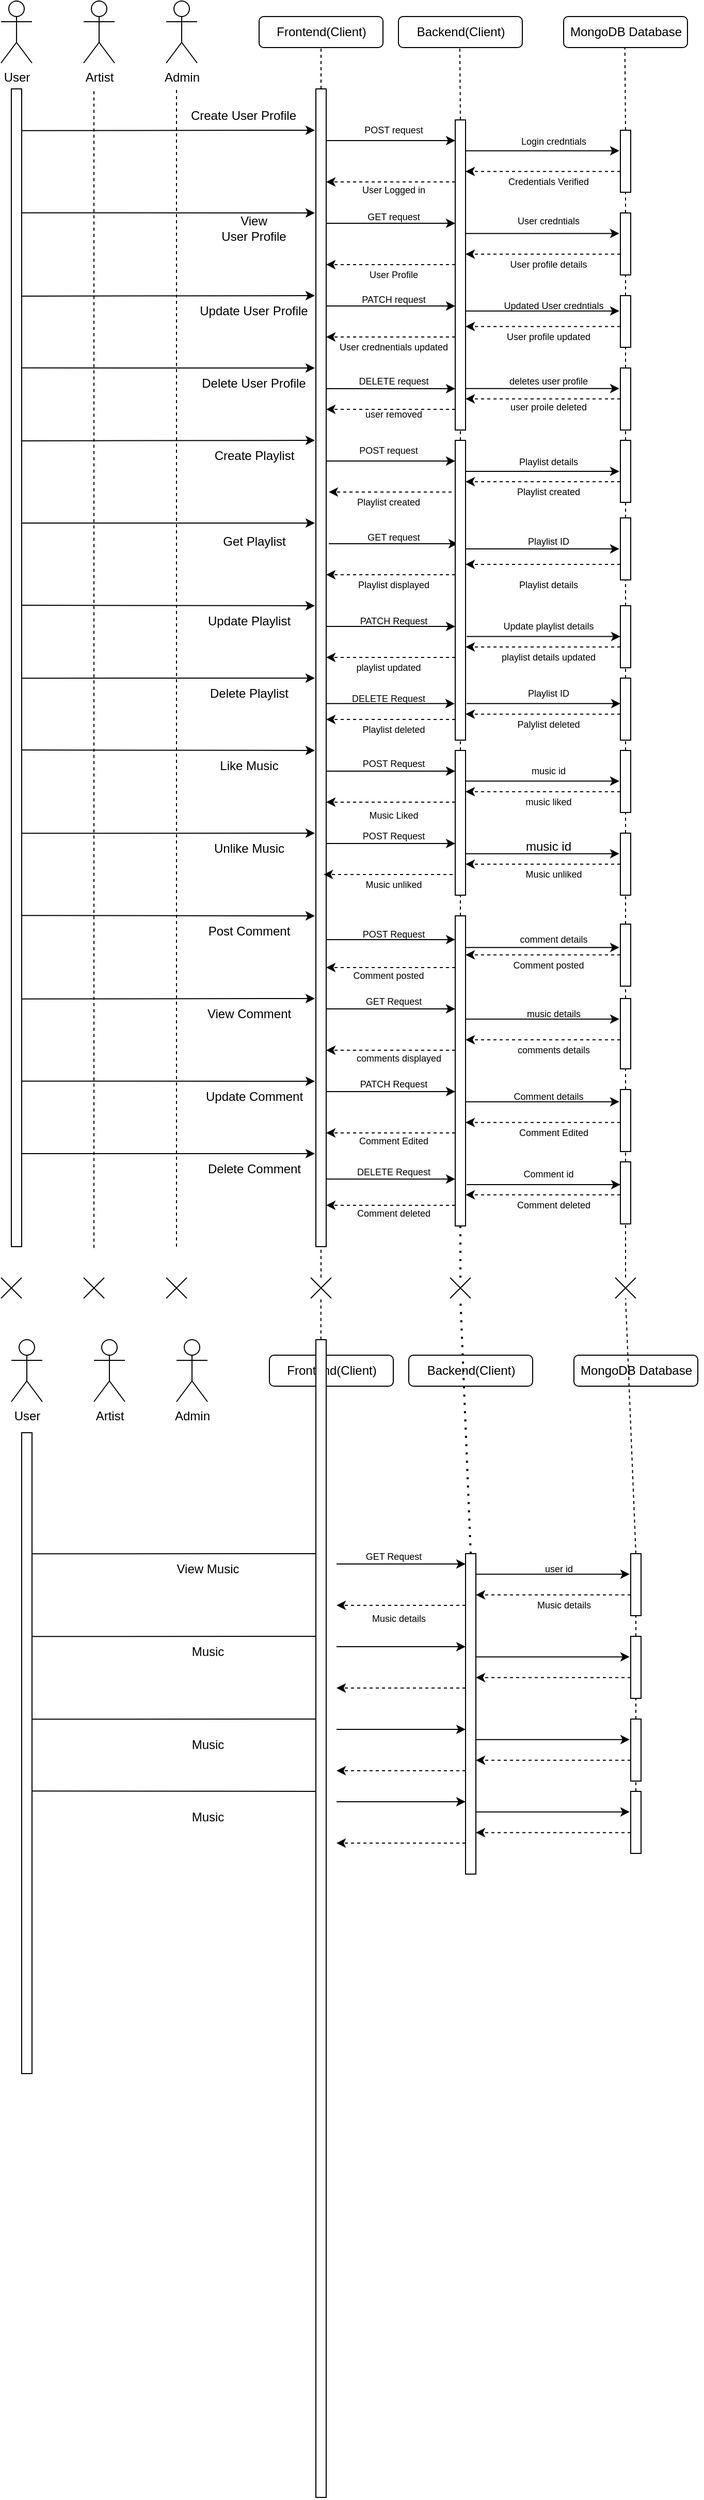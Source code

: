 <mxfile version="26.0.15">
  <diagram name="Page-1" id="o9Dabj_HN_6f1lb9_3TO">
    <mxGraphModel dx="926" dy="552" grid="1" gridSize="10" guides="1" tooltips="1" connect="1" arrows="1" fold="1" page="1" pageScale="1" pageWidth="850" pageHeight="1100" math="0" shadow="0">
      <root>
        <mxCell id="0" />
        <mxCell id="1" parent="0" />
        <mxCell id="dV1bL2ieKj4Z74G61Acg-1" value="User" style="shape=umlActor;verticalLabelPosition=bottom;verticalAlign=top;html=1;outlineConnect=0;" parent="1" vertex="1">
          <mxGeometry x="150" y="75" width="30" height="60" as="geometry" />
        </mxCell>
        <mxCell id="dV1bL2ieKj4Z74G61Acg-2" value="Artist" style="shape=umlActor;verticalLabelPosition=bottom;verticalAlign=top;html=1;outlineConnect=0;" parent="1" vertex="1">
          <mxGeometry x="230" y="75" width="30" height="60" as="geometry" />
        </mxCell>
        <mxCell id="dV1bL2ieKj4Z74G61Acg-3" value="Admin" style="shape=umlActor;verticalLabelPosition=bottom;verticalAlign=top;html=1;outlineConnect=0;" parent="1" vertex="1">
          <mxGeometry x="310" y="75" width="30" height="60" as="geometry" />
        </mxCell>
        <mxCell id="dV1bL2ieKj4Z74G61Acg-7" value="" style="rounded=1;whiteSpace=wrap;html=1;" parent="1" vertex="1">
          <mxGeometry x="400" y="90" width="120" height="30" as="geometry" />
        </mxCell>
        <mxCell id="dV1bL2ieKj4Z74G61Acg-8" value="Frontend(Client)" style="text;html=1;align=center;verticalAlign=middle;resizable=0;points=[];autosize=1;strokeColor=none;fillColor=none;" parent="1" vertex="1">
          <mxGeometry x="405" y="90" width="110" height="30" as="geometry" />
        </mxCell>
        <mxCell id="dV1bL2ieKj4Z74G61Acg-9" value="" style="rounded=1;whiteSpace=wrap;html=1;" parent="1" vertex="1">
          <mxGeometry x="535" y="90" width="120" height="30" as="geometry" />
        </mxCell>
        <mxCell id="dV1bL2ieKj4Z74G61Acg-10" value="Backend(Client)" style="text;html=1;align=center;verticalAlign=middle;resizable=0;points=[];autosize=1;strokeColor=none;fillColor=none;" parent="1" vertex="1">
          <mxGeometry x="540" y="90" width="110" height="30" as="geometry" />
        </mxCell>
        <mxCell id="dV1bL2ieKj4Z74G61Acg-11" value="" style="rounded=1;whiteSpace=wrap;html=1;" parent="1" vertex="1">
          <mxGeometry x="695" y="90" width="120" height="30" as="geometry" />
        </mxCell>
        <mxCell id="dV1bL2ieKj4Z74G61Acg-12" value="MongoDB Database" style="text;html=1;align=center;verticalAlign=middle;resizable=0;points=[];autosize=1;strokeColor=none;fillColor=none;" parent="1" vertex="1">
          <mxGeometry x="690" y="90" width="130" height="30" as="geometry" />
        </mxCell>
        <mxCell id="dV1bL2ieKj4Z74G61Acg-14" value="" style="rounded=0;whiteSpace=wrap;html=1;" parent="1" vertex="1">
          <mxGeometry x="455" y="160" width="10" height="1120" as="geometry" />
        </mxCell>
        <mxCell id="dV1bL2ieKj4Z74G61Acg-17" value="" style="rounded=0;whiteSpace=wrap;html=1;" parent="1" vertex="1">
          <mxGeometry x="590" y="190" width="10" height="300" as="geometry" />
        </mxCell>
        <mxCell id="dV1bL2ieKj4Z74G61Acg-26" value="" style="endArrow=classic;html=1;rounded=0;exitX=0;exitY=0.107;exitDx=0;exitDy=0;exitPerimeter=0;entryX=-0.053;entryY=0.1;entryDx=0;entryDy=0;entryPerimeter=0;" parent="1" edge="1" source="75vP7e7INXOybPQJv8t6-1">
          <mxGeometry width="50" height="50" relative="1" as="geometry">
            <mxPoint x="90" y="280" as="sourcePoint" />
            <mxPoint x="454" y="280" as="targetPoint" />
          </mxGeometry>
        </mxCell>
        <mxCell id="dV1bL2ieKj4Z74G61Acg-27" value="" style="endArrow=classic;html=1;rounded=0;exitX=1.02;exitY=0.15;exitDx=0;exitDy=0;exitPerimeter=0;" parent="1" edge="1">
          <mxGeometry width="50" height="50" relative="1" as="geometry">
            <mxPoint x="465" y="290" as="sourcePoint" />
            <mxPoint x="590" y="290" as="targetPoint" />
          </mxGeometry>
        </mxCell>
        <mxCell id="dV1bL2ieKj4Z74G61Acg-28" value="" style="endArrow=classic;html=1;rounded=0;entryX=-0.068;entryY=0.199;entryDx=0;entryDy=0;entryPerimeter=0;exitX=0.997;exitY=0.2;exitDx=0;exitDy=0;exitPerimeter=0;" parent="1" edge="1">
          <mxGeometry width="50" height="50" relative="1" as="geometry">
            <mxPoint x="600" y="299.86" as="sourcePoint" />
            <mxPoint x="749" y="299.86" as="targetPoint" />
          </mxGeometry>
        </mxCell>
        <mxCell id="dV1bL2ieKj4Z74G61Acg-29" value="" style="endArrow=classic;html=1;rounded=0;entryX=1.047;entryY=0.3;entryDx=0;entryDy=0;entryPerimeter=0;exitX=0;exitY=0.3;exitDx=0;exitDy=0;exitPerimeter=0;dashed=1;" parent="1" edge="1">
          <mxGeometry width="50" height="50" relative="1" as="geometry">
            <mxPoint x="750" y="319.86" as="sourcePoint" />
            <mxPoint x="600" y="319.86" as="targetPoint" />
          </mxGeometry>
        </mxCell>
        <mxCell id="dV1bL2ieKj4Z74G61Acg-30" value="" style="endArrow=classic;html=1;rounded=0;entryX=1.032;entryY=0.35;entryDx=0;entryDy=0;entryPerimeter=0;dashed=1;" parent="1" edge="1">
          <mxGeometry width="50" height="50" relative="1" as="geometry">
            <mxPoint x="590" y="330" as="sourcePoint" />
            <mxPoint x="465" y="330" as="targetPoint" />
          </mxGeometry>
        </mxCell>
        <mxCell id="dV1bL2ieKj4Z74G61Acg-36" value="" style="endArrow=classic;html=1;rounded=0;exitX=0.167;exitY=0.036;exitDx=0;exitDy=0;exitPerimeter=0;entryX=-0.053;entryY=0.1;entryDx=0;entryDy=0;entryPerimeter=0;" parent="1" edge="1" source="75vP7e7INXOybPQJv8t6-1">
          <mxGeometry width="50" height="50" relative="1" as="geometry">
            <mxPoint x="90" y="200" as="sourcePoint" />
            <mxPoint x="454" y="200" as="targetPoint" />
          </mxGeometry>
        </mxCell>
        <mxCell id="dV1bL2ieKj4Z74G61Acg-37" value="" style="endArrow=classic;html=1;rounded=0;exitX=1.02;exitY=0.15;exitDx=0;exitDy=0;exitPerimeter=0;" parent="1" edge="1">
          <mxGeometry width="50" height="50" relative="1" as="geometry">
            <mxPoint x="465" y="210" as="sourcePoint" />
            <mxPoint x="590" y="210" as="targetPoint" />
          </mxGeometry>
        </mxCell>
        <mxCell id="dV1bL2ieKj4Z74G61Acg-38" value="" style="endArrow=classic;html=1;rounded=0;entryX=-0.068;entryY=0.199;entryDx=0;entryDy=0;entryPerimeter=0;exitX=0.997;exitY=0.2;exitDx=0;exitDy=0;exitPerimeter=0;" parent="1" edge="1">
          <mxGeometry width="50" height="50" relative="1" as="geometry">
            <mxPoint x="600" y="219.86" as="sourcePoint" />
            <mxPoint x="749" y="219.86" as="targetPoint" />
          </mxGeometry>
        </mxCell>
        <mxCell id="dV1bL2ieKj4Z74G61Acg-39" value="" style="endArrow=classic;html=1;rounded=0;entryX=1.047;entryY=0.3;entryDx=0;entryDy=0;entryPerimeter=0;exitX=0;exitY=0.3;exitDx=0;exitDy=0;exitPerimeter=0;dashed=1;" parent="1" edge="1">
          <mxGeometry width="50" height="50" relative="1" as="geometry">
            <mxPoint x="750" y="239.86" as="sourcePoint" />
            <mxPoint x="600" y="239.86" as="targetPoint" />
          </mxGeometry>
        </mxCell>
        <mxCell id="dV1bL2ieKj4Z74G61Acg-40" value="" style="endArrow=classic;html=1;rounded=0;entryX=1.032;entryY=0.35;entryDx=0;entryDy=0;entryPerimeter=0;dashed=1;" parent="1" edge="1">
          <mxGeometry width="50" height="50" relative="1" as="geometry">
            <mxPoint x="590" y="250" as="sourcePoint" />
            <mxPoint x="465" y="250" as="targetPoint" />
          </mxGeometry>
        </mxCell>
        <mxCell id="dV1bL2ieKj4Z74G61Acg-43" value="" style="endArrow=classic;html=1;rounded=0;exitX=0.033;exitY=0.179;exitDx=0;exitDy=0;exitPerimeter=0;entryX=-0.053;entryY=0.1;entryDx=0;entryDy=0;entryPerimeter=0;" parent="1" edge="1" source="75vP7e7INXOybPQJv8t6-1">
          <mxGeometry width="50" height="50" relative="1" as="geometry">
            <mxPoint x="90" y="360" as="sourcePoint" />
            <mxPoint x="454" y="360" as="targetPoint" />
          </mxGeometry>
        </mxCell>
        <mxCell id="dV1bL2ieKj4Z74G61Acg-44" value="" style="endArrow=classic;html=1;rounded=0;exitX=1.02;exitY=0.15;exitDx=0;exitDy=0;exitPerimeter=0;" parent="1" edge="1">
          <mxGeometry width="50" height="50" relative="1" as="geometry">
            <mxPoint x="465" y="370" as="sourcePoint" />
            <mxPoint x="590" y="370" as="targetPoint" />
          </mxGeometry>
        </mxCell>
        <mxCell id="dV1bL2ieKj4Z74G61Acg-45" value="" style="endArrow=classic;html=1;rounded=0;entryX=-0.068;entryY=0.199;entryDx=0;entryDy=0;entryPerimeter=0;exitX=0.997;exitY=0.2;exitDx=0;exitDy=0;exitPerimeter=0;" parent="1" edge="1">
          <mxGeometry width="50" height="50" relative="1" as="geometry">
            <mxPoint x="600" y="374.83" as="sourcePoint" />
            <mxPoint x="749" y="374.83" as="targetPoint" />
          </mxGeometry>
        </mxCell>
        <mxCell id="dV1bL2ieKj4Z74G61Acg-46" value="" style="endArrow=classic;html=1;rounded=0;entryX=1.047;entryY=0.3;entryDx=0;entryDy=0;entryPerimeter=0;exitX=0;exitY=0.3;exitDx=0;exitDy=0;exitPerimeter=0;dashed=1;" parent="1" edge="1">
          <mxGeometry width="50" height="50" relative="1" as="geometry">
            <mxPoint x="750" y="389.83" as="sourcePoint" />
            <mxPoint x="600" y="389.83" as="targetPoint" />
          </mxGeometry>
        </mxCell>
        <mxCell id="dV1bL2ieKj4Z74G61Acg-47" value="" style="endArrow=classic;html=1;rounded=0;entryX=1.032;entryY=0.35;entryDx=0;entryDy=0;entryPerimeter=0;dashed=1;" parent="1" edge="1">
          <mxGeometry width="50" height="50" relative="1" as="geometry">
            <mxPoint x="590" y="400" as="sourcePoint" />
            <mxPoint x="465" y="400" as="targetPoint" />
          </mxGeometry>
        </mxCell>
        <mxCell id="dV1bL2ieKj4Z74G61Acg-48" value="" style="endArrow=classic;html=1;rounded=0;exitX=0.3;exitY=0.241;exitDx=0;exitDy=0;exitPerimeter=0;entryX=-0.053;entryY=0.1;entryDx=0;entryDy=0;entryPerimeter=0;" parent="1" edge="1" source="75vP7e7INXOybPQJv8t6-1">
          <mxGeometry width="50" height="50" relative="1" as="geometry">
            <mxPoint x="90" y="430" as="sourcePoint" />
            <mxPoint x="454" y="430" as="targetPoint" />
          </mxGeometry>
        </mxCell>
        <mxCell id="dV1bL2ieKj4Z74G61Acg-49" value="" style="endArrow=classic;html=1;rounded=0;exitX=1.02;exitY=0.15;exitDx=0;exitDy=0;exitPerimeter=0;" parent="1" edge="1">
          <mxGeometry width="50" height="50" relative="1" as="geometry">
            <mxPoint x="465" y="450" as="sourcePoint" />
            <mxPoint x="590" y="450" as="targetPoint" />
          </mxGeometry>
        </mxCell>
        <mxCell id="dV1bL2ieKj4Z74G61Acg-50" value="" style="endArrow=classic;html=1;rounded=0;entryX=-0.068;entryY=0.199;entryDx=0;entryDy=0;entryPerimeter=0;exitX=0.997;exitY=0.2;exitDx=0;exitDy=0;exitPerimeter=0;" parent="1" edge="1">
          <mxGeometry width="50" height="50" relative="1" as="geometry">
            <mxPoint x="600" y="449.86" as="sourcePoint" />
            <mxPoint x="749" y="449.86" as="targetPoint" />
          </mxGeometry>
        </mxCell>
        <mxCell id="dV1bL2ieKj4Z74G61Acg-51" value="" style="endArrow=classic;html=1;rounded=0;entryX=1.047;entryY=0.3;entryDx=0;entryDy=0;entryPerimeter=0;exitX=0;exitY=0.3;exitDx=0;exitDy=0;exitPerimeter=0;dashed=1;" parent="1" edge="1">
          <mxGeometry width="50" height="50" relative="1" as="geometry">
            <mxPoint x="750" y="459.86" as="sourcePoint" />
            <mxPoint x="600" y="459.86" as="targetPoint" />
          </mxGeometry>
        </mxCell>
        <mxCell id="dV1bL2ieKj4Z74G61Acg-52" value="" style="endArrow=classic;html=1;rounded=0;entryX=1.032;entryY=0.35;entryDx=0;entryDy=0;entryPerimeter=0;dashed=1;" parent="1" edge="1">
          <mxGeometry width="50" height="50" relative="1" as="geometry">
            <mxPoint x="590" y="470" as="sourcePoint" />
            <mxPoint x="465" y="470" as="targetPoint" />
          </mxGeometry>
        </mxCell>
        <mxCell id="dV1bL2ieKj4Z74G61Acg-53" value="" style="endArrow=classic;html=1;rounded=0;exitX=0.19;exitY=0.375;exitDx=0;exitDy=0;exitPerimeter=0;entryX=-0.053;entryY=0.1;entryDx=0;entryDy=0;entryPerimeter=0;" parent="1" edge="1" source="75vP7e7INXOybPQJv8t6-1">
          <mxGeometry width="50" height="50" relative="1" as="geometry">
            <mxPoint x="90" y="580" as="sourcePoint" />
            <mxPoint x="454" y="580" as="targetPoint" />
          </mxGeometry>
        </mxCell>
        <mxCell id="dV1bL2ieKj4Z74G61Acg-54" value="" style="endArrow=classic;html=1;rounded=0;exitX=1.02;exitY=0.15;exitDx=0;exitDy=0;exitPerimeter=0;" parent="1" edge="1">
          <mxGeometry width="50" height="50" relative="1" as="geometry">
            <mxPoint x="467.5" y="600" as="sourcePoint" />
            <mxPoint x="592.5" y="600" as="targetPoint" />
          </mxGeometry>
        </mxCell>
        <mxCell id="dV1bL2ieKj4Z74G61Acg-55" value="" style="endArrow=classic;html=1;rounded=0;entryX=-0.068;entryY=0.199;entryDx=0;entryDy=0;entryPerimeter=0;exitX=0.997;exitY=0.2;exitDx=0;exitDy=0;exitPerimeter=0;" parent="1" edge="1">
          <mxGeometry width="50" height="50" relative="1" as="geometry">
            <mxPoint x="600" y="604.97" as="sourcePoint" />
            <mxPoint x="749" y="604.97" as="targetPoint" />
          </mxGeometry>
        </mxCell>
        <mxCell id="dV1bL2ieKj4Z74G61Acg-56" value="" style="endArrow=classic;html=1;rounded=0;entryX=1.047;entryY=0.3;entryDx=0;entryDy=0;entryPerimeter=0;exitX=0;exitY=0.3;exitDx=0;exitDy=0;exitPerimeter=0;dashed=1;" parent="1" edge="1">
          <mxGeometry width="50" height="50" relative="1" as="geometry">
            <mxPoint x="750" y="620" as="sourcePoint" />
            <mxPoint x="600" y="620" as="targetPoint" />
          </mxGeometry>
        </mxCell>
        <mxCell id="dV1bL2ieKj4Z74G61Acg-57" value="" style="endArrow=classic;html=1;rounded=0;entryX=1.032;entryY=0.35;entryDx=0;entryDy=0;entryPerimeter=0;dashed=1;" parent="1" edge="1">
          <mxGeometry width="50" height="50" relative="1" as="geometry">
            <mxPoint x="590" y="630" as="sourcePoint" />
            <mxPoint x="465" y="630" as="targetPoint" />
          </mxGeometry>
        </mxCell>
        <mxCell id="dV1bL2ieKj4Z74G61Acg-58" value="" style="endArrow=classic;html=1;rounded=0;exitX=1;exitY=0.304;exitDx=0;exitDy=0;exitPerimeter=0;entryX=-0.053;entryY=0.1;entryDx=0;entryDy=0;entryPerimeter=0;" parent="1" edge="1" source="75vP7e7INXOybPQJv8t6-1">
          <mxGeometry width="50" height="50" relative="1" as="geometry">
            <mxPoint x="90" y="500" as="sourcePoint" />
            <mxPoint x="454" y="500" as="targetPoint" />
          </mxGeometry>
        </mxCell>
        <mxCell id="dV1bL2ieKj4Z74G61Acg-59" value="" style="endArrow=classic;html=1;rounded=0;exitX=1.02;exitY=0.15;exitDx=0;exitDy=0;exitPerimeter=0;" parent="1" edge="1">
          <mxGeometry width="50" height="50" relative="1" as="geometry">
            <mxPoint x="465" y="520" as="sourcePoint" />
            <mxPoint x="590" y="520" as="targetPoint" />
          </mxGeometry>
        </mxCell>
        <mxCell id="dV1bL2ieKj4Z74G61Acg-60" value="" style="endArrow=classic;html=1;rounded=0;entryX=-0.068;entryY=0.199;entryDx=0;entryDy=0;entryPerimeter=0;exitX=0.997;exitY=0.2;exitDx=0;exitDy=0;exitPerimeter=0;" parent="1" edge="1">
          <mxGeometry width="50" height="50" relative="1" as="geometry">
            <mxPoint x="600" y="530" as="sourcePoint" />
            <mxPoint x="749" y="530" as="targetPoint" />
          </mxGeometry>
        </mxCell>
        <mxCell id="dV1bL2ieKj4Z74G61Acg-61" value="" style="endArrow=classic;html=1;rounded=0;entryX=1.047;entryY=0.3;entryDx=0;entryDy=0;entryPerimeter=0;exitX=0;exitY=0.3;exitDx=0;exitDy=0;exitPerimeter=0;dashed=1;" parent="1" edge="1">
          <mxGeometry width="50" height="50" relative="1" as="geometry">
            <mxPoint x="750" y="540" as="sourcePoint" />
            <mxPoint x="600" y="540" as="targetPoint" />
          </mxGeometry>
        </mxCell>
        <mxCell id="dV1bL2ieKj4Z74G61Acg-62" value="" style="endArrow=classic;html=1;rounded=0;entryX=1.032;entryY=0.35;entryDx=0;entryDy=0;entryPerimeter=0;dashed=1;" parent="1" edge="1">
          <mxGeometry width="50" height="50" relative="1" as="geometry">
            <mxPoint x="592.5" y="550" as="sourcePoint" />
            <mxPoint x="467.5" y="550" as="targetPoint" />
          </mxGeometry>
        </mxCell>
        <mxCell id="dV1bL2ieKj4Z74G61Acg-63" value="" style="endArrow=classic;html=1;rounded=0;exitX=0.049;exitY=0.446;exitDx=0;exitDy=0;exitPerimeter=0;entryX=-0.053;entryY=0.1;entryDx=0;entryDy=0;entryPerimeter=0;" parent="1" edge="1" source="75vP7e7INXOybPQJv8t6-1">
          <mxGeometry width="50" height="50" relative="1" as="geometry">
            <mxPoint x="90" y="660" as="sourcePoint" />
            <mxPoint x="454" y="660" as="targetPoint" />
          </mxGeometry>
        </mxCell>
        <mxCell id="dV1bL2ieKj4Z74G61Acg-64" value="" style="endArrow=classic;html=1;rounded=0;exitX=1.02;exitY=0.15;exitDx=0;exitDy=0;exitPerimeter=0;" parent="1" edge="1">
          <mxGeometry width="50" height="50" relative="1" as="geometry">
            <mxPoint x="465" y="680" as="sourcePoint" />
            <mxPoint x="590" y="680" as="targetPoint" />
          </mxGeometry>
        </mxCell>
        <mxCell id="dV1bL2ieKj4Z74G61Acg-65" value="" style="endArrow=classic;html=1;rounded=0;entryX=-0.068;entryY=0.199;entryDx=0;entryDy=0;entryPerimeter=0;exitX=0.997;exitY=0.2;exitDx=0;exitDy=0;exitPerimeter=0;" parent="1" edge="1">
          <mxGeometry width="50" height="50" relative="1" as="geometry">
            <mxPoint x="601" y="689.8" as="sourcePoint" />
            <mxPoint x="750" y="689.8" as="targetPoint" />
          </mxGeometry>
        </mxCell>
        <mxCell id="dV1bL2ieKj4Z74G61Acg-66" value="" style="endArrow=classic;html=1;rounded=0;entryX=1.047;entryY=0.3;entryDx=0;entryDy=0;entryPerimeter=0;exitX=0;exitY=0.3;exitDx=0;exitDy=0;exitPerimeter=0;dashed=1;" parent="1" edge="1">
          <mxGeometry width="50" height="50" relative="1" as="geometry">
            <mxPoint x="750" y="699.86" as="sourcePoint" />
            <mxPoint x="600" y="699.86" as="targetPoint" />
          </mxGeometry>
        </mxCell>
        <mxCell id="dV1bL2ieKj4Z74G61Acg-67" value="" style="endArrow=classic;html=1;rounded=0;entryX=1.032;entryY=0.35;entryDx=0;entryDy=0;entryPerimeter=0;dashed=1;" parent="1" edge="1">
          <mxGeometry width="50" height="50" relative="1" as="geometry">
            <mxPoint x="590" y="710" as="sourcePoint" />
            <mxPoint x="465" y="710" as="targetPoint" />
          </mxGeometry>
        </mxCell>
        <mxCell id="dV1bL2ieKj4Z74G61Acg-68" value="" style="endArrow=classic;html=1;rounded=0;entryX=-0.053;entryY=0.1;entryDx=0;entryDy=0;entryPerimeter=0;exitX=0;exitY=0.509;exitDx=0;exitDy=0;exitPerimeter=0;" parent="1" edge="1" source="75vP7e7INXOybPQJv8t6-1">
          <mxGeometry width="50" height="50" relative="1" as="geometry">
            <mxPoint x="180" y="730" as="sourcePoint" />
            <mxPoint x="454" y="730" as="targetPoint" />
          </mxGeometry>
        </mxCell>
        <mxCell id="dV1bL2ieKj4Z74G61Acg-69" value="" style="endArrow=classic;html=1;rounded=0;entryX=-0.068;entryY=0.199;entryDx=0;entryDy=0;entryPerimeter=0;exitX=0.997;exitY=0.2;exitDx=0;exitDy=0;exitPerimeter=0;" parent="1" edge="1">
          <mxGeometry width="50" height="50" relative="1" as="geometry">
            <mxPoint x="601" y="754.67" as="sourcePoint" />
            <mxPoint x="750" y="754.67" as="targetPoint" />
          </mxGeometry>
        </mxCell>
        <mxCell id="dV1bL2ieKj4Z74G61Acg-70" value="" style="endArrow=classic;html=1;rounded=0;entryX=1.047;entryY=0.3;entryDx=0;entryDy=0;entryPerimeter=0;exitX=0;exitY=0.3;exitDx=0;exitDy=0;exitPerimeter=0;dashed=1;" parent="1" edge="1">
          <mxGeometry width="50" height="50" relative="1" as="geometry">
            <mxPoint x="750" y="764.86" as="sourcePoint" />
            <mxPoint x="600" y="764.86" as="targetPoint" />
          </mxGeometry>
        </mxCell>
        <mxCell id="dV1bL2ieKj4Z74G61Acg-71" value="" style="endArrow=classic;html=1;rounded=0;entryX=1.032;entryY=0.35;entryDx=0;entryDy=0;entryPerimeter=0;dashed=1;" parent="1" edge="1">
          <mxGeometry width="50" height="50" relative="1" as="geometry">
            <mxPoint x="590" y="770" as="sourcePoint" />
            <mxPoint x="465" y="770" as="targetPoint" />
          </mxGeometry>
        </mxCell>
        <mxCell id="dV1bL2ieKj4Z74G61Acg-73" value="Create User Profile" style="text;html=1;align=center;verticalAlign=middle;whiteSpace=wrap;rounded=0;" parent="1" vertex="1">
          <mxGeometry x="330" y="171" width="110" height="30" as="geometry" />
        </mxCell>
        <mxCell id="dV1bL2ieKj4Z74G61Acg-74" value="View&lt;div&gt;User Profile&lt;/div&gt;" style="text;html=1;align=center;verticalAlign=middle;whiteSpace=wrap;rounded=0;" parent="1" vertex="1">
          <mxGeometry x="350" y="280" width="90" height="30" as="geometry" />
        </mxCell>
        <mxCell id="dV1bL2ieKj4Z74G61Acg-75" value="Update User Profile" style="text;html=1;align=center;verticalAlign=middle;whiteSpace=wrap;rounded=0;" parent="1" vertex="1">
          <mxGeometry x="340" y="360" width="110" height="30" as="geometry" />
        </mxCell>
        <mxCell id="dV1bL2ieKj4Z74G61Acg-76" value="Delete User Profile" style="text;html=1;align=center;verticalAlign=middle;whiteSpace=wrap;rounded=0;" parent="1" vertex="1">
          <mxGeometry x="340" y="430" width="110" height="30" as="geometry" />
        </mxCell>
        <mxCell id="dV1bL2ieKj4Z74G61Acg-77" value="Create Playlist" style="text;html=1;align=center;verticalAlign=middle;resizable=0;points=[];autosize=1;strokeColor=none;fillColor=none;" parent="1" vertex="1">
          <mxGeometry x="345" y="500" width="100" height="30" as="geometry" />
        </mxCell>
        <mxCell id="dV1bL2ieKj4Z74G61Acg-78" value="Get Playlist" style="text;html=1;align=center;verticalAlign=middle;resizable=0;points=[];autosize=1;strokeColor=none;fillColor=none;" parent="1" vertex="1">
          <mxGeometry x="355" y="583" width="80" height="30" as="geometry" />
        </mxCell>
        <mxCell id="dV1bL2ieKj4Z74G61Acg-79" value="Update Playlist" style="text;html=1;align=center;verticalAlign=middle;resizable=0;points=[];autosize=1;strokeColor=none;fillColor=none;" parent="1" vertex="1">
          <mxGeometry x="340" y="660" width="100" height="30" as="geometry" />
        </mxCell>
        <mxCell id="dV1bL2ieKj4Z74G61Acg-80" value="Delete Playlist" style="text;html=1;align=center;verticalAlign=middle;resizable=0;points=[];autosize=1;strokeColor=none;fillColor=none;" parent="1" vertex="1">
          <mxGeometry x="340" y="730" width="100" height="30" as="geometry" />
        </mxCell>
        <mxCell id="dV1bL2ieKj4Z74G61Acg-81" value="" style="endArrow=classic;html=1;rounded=0;exitX=1;exitY=0.643;exitDx=0;exitDy=0;exitPerimeter=0;entryX=-0.053;entryY=0.1;entryDx=0;entryDy=0;entryPerimeter=0;" parent="1" edge="1" source="75vP7e7INXOybPQJv8t6-1">
          <mxGeometry width="50" height="50" relative="1" as="geometry">
            <mxPoint x="90" y="880" as="sourcePoint" />
            <mxPoint x="454" y="880" as="targetPoint" />
          </mxGeometry>
        </mxCell>
        <mxCell id="dV1bL2ieKj4Z74G61Acg-82" value="" style="endArrow=classic;html=1;rounded=0;exitX=1.02;exitY=0.15;exitDx=0;exitDy=0;exitPerimeter=0;" parent="1" edge="1">
          <mxGeometry width="50" height="50" relative="1" as="geometry">
            <mxPoint x="465" y="890" as="sourcePoint" />
            <mxPoint x="590" y="890" as="targetPoint" />
          </mxGeometry>
        </mxCell>
        <mxCell id="dV1bL2ieKj4Z74G61Acg-83" value="" style="endArrow=classic;html=1;rounded=0;entryX=-0.068;entryY=0.199;entryDx=0;entryDy=0;entryPerimeter=0;exitX=0.997;exitY=0.2;exitDx=0;exitDy=0;exitPerimeter=0;" parent="1" edge="1">
          <mxGeometry width="50" height="50" relative="1" as="geometry">
            <mxPoint x="600" y="899.86" as="sourcePoint" />
            <mxPoint x="749" y="899.86" as="targetPoint" />
          </mxGeometry>
        </mxCell>
        <mxCell id="dV1bL2ieKj4Z74G61Acg-84" value="" style="endArrow=classic;html=1;rounded=0;entryX=1.047;entryY=0.3;entryDx=0;entryDy=0;entryPerimeter=0;exitX=0;exitY=0.3;exitDx=0;exitDy=0;exitPerimeter=0;dashed=1;" parent="1" edge="1">
          <mxGeometry width="50" height="50" relative="1" as="geometry">
            <mxPoint x="750" y="910" as="sourcePoint" />
            <mxPoint x="600" y="910" as="targetPoint" />
          </mxGeometry>
        </mxCell>
        <mxCell id="dV1bL2ieKj4Z74G61Acg-85" value="" style="endArrow=classic;html=1;rounded=0;entryX=1.032;entryY=0.35;entryDx=0;entryDy=0;entryPerimeter=0;dashed=1;" parent="1" edge="1">
          <mxGeometry width="50" height="50" relative="1" as="geometry">
            <mxPoint x="587.5" y="920" as="sourcePoint" />
            <mxPoint x="462.5" y="920" as="targetPoint" />
          </mxGeometry>
        </mxCell>
        <mxCell id="dV1bL2ieKj4Z74G61Acg-86" value="" style="endArrow=classic;html=1;rounded=0;exitX=0;exitY=0.571;exitDx=0;exitDy=0;exitPerimeter=0;entryX=-0.053;entryY=0.1;entryDx=0;entryDy=0;entryPerimeter=0;" parent="1" edge="1" source="75vP7e7INXOybPQJv8t6-1">
          <mxGeometry width="50" height="50" relative="1" as="geometry">
            <mxPoint x="90" y="800" as="sourcePoint" />
            <mxPoint x="454" y="800" as="targetPoint" />
          </mxGeometry>
        </mxCell>
        <mxCell id="dV1bL2ieKj4Z74G61Acg-87" value="" style="endArrow=classic;html=1;rounded=0;exitX=1.02;exitY=0.15;exitDx=0;exitDy=0;exitPerimeter=0;" parent="1" edge="1">
          <mxGeometry width="50" height="50" relative="1" as="geometry">
            <mxPoint x="465" y="820" as="sourcePoint" />
            <mxPoint x="590" y="820" as="targetPoint" />
          </mxGeometry>
        </mxCell>
        <mxCell id="dV1bL2ieKj4Z74G61Acg-88" value="" style="endArrow=classic;html=1;rounded=0;entryX=-0.068;entryY=0.199;entryDx=0;entryDy=0;entryPerimeter=0;exitX=0.997;exitY=0.2;exitDx=0;exitDy=0;exitPerimeter=0;" parent="1" edge="1">
          <mxGeometry width="50" height="50" relative="1" as="geometry">
            <mxPoint x="600" y="829.67" as="sourcePoint" />
            <mxPoint x="749" y="829.67" as="targetPoint" />
          </mxGeometry>
        </mxCell>
        <mxCell id="dV1bL2ieKj4Z74G61Acg-89" value="" style="endArrow=classic;html=1;rounded=0;entryX=1.047;entryY=0.3;entryDx=0;entryDy=0;entryPerimeter=0;exitX=0;exitY=0.3;exitDx=0;exitDy=0;exitPerimeter=0;dashed=1;" parent="1" edge="1">
          <mxGeometry width="50" height="50" relative="1" as="geometry">
            <mxPoint x="750" y="839.86" as="sourcePoint" />
            <mxPoint x="600" y="839.86" as="targetPoint" />
          </mxGeometry>
        </mxCell>
        <mxCell id="dV1bL2ieKj4Z74G61Acg-90" value="" style="endArrow=classic;html=1;rounded=0;entryX=1.032;entryY=0.35;entryDx=0;entryDy=0;entryPerimeter=0;dashed=1;" parent="1" edge="1">
          <mxGeometry width="50" height="50" relative="1" as="geometry">
            <mxPoint x="590" y="850" as="sourcePoint" />
            <mxPoint x="465" y="850" as="targetPoint" />
          </mxGeometry>
        </mxCell>
        <mxCell id="dV1bL2ieKj4Z74G61Acg-91" value="Like Music" style="text;html=1;align=center;verticalAlign=middle;resizable=0;points=[];autosize=1;strokeColor=none;fillColor=none;" parent="1" vertex="1">
          <mxGeometry x="350" y="800" width="80" height="30" as="geometry" />
        </mxCell>
        <mxCell id="dV1bL2ieKj4Z74G61Acg-92" value="Unlike Music" style="text;html=1;align=center;verticalAlign=middle;resizable=0;points=[];autosize=1;strokeColor=none;fillColor=none;" parent="1" vertex="1">
          <mxGeometry x="345" y="880" width="90" height="30" as="geometry" />
        </mxCell>
        <mxCell id="dV1bL2ieKj4Z74G61Acg-93" value="" style="endArrow=classic;html=1;rounded=0;entryX=-0.053;entryY=0.1;entryDx=0;entryDy=0;entryPerimeter=0;exitX=0.15;exitY=0.786;exitDx=0;exitDy=0;exitPerimeter=0;" parent="1" edge="1" source="75vP7e7INXOybPQJv8t6-1">
          <mxGeometry width="50" height="50" relative="1" as="geometry">
            <mxPoint x="180" y="1040" as="sourcePoint" />
            <mxPoint x="454" y="1040" as="targetPoint" />
          </mxGeometry>
        </mxCell>
        <mxCell id="dV1bL2ieKj4Z74G61Acg-94" value="" style="endArrow=classic;html=1;rounded=0;exitX=1.02;exitY=0.15;exitDx=0;exitDy=0;exitPerimeter=0;" parent="1" edge="1">
          <mxGeometry width="50" height="50" relative="1" as="geometry">
            <mxPoint x="465" y="1050" as="sourcePoint" />
            <mxPoint x="590" y="1050" as="targetPoint" />
          </mxGeometry>
        </mxCell>
        <mxCell id="dV1bL2ieKj4Z74G61Acg-95" value="" style="endArrow=classic;html=1;rounded=0;entryX=-0.068;entryY=0.199;entryDx=0;entryDy=0;entryPerimeter=0;exitX=0.997;exitY=0.2;exitDx=0;exitDy=0;exitPerimeter=0;" parent="1" edge="1">
          <mxGeometry width="50" height="50" relative="1" as="geometry">
            <mxPoint x="600" y="1059.86" as="sourcePoint" />
            <mxPoint x="749" y="1059.86" as="targetPoint" />
          </mxGeometry>
        </mxCell>
        <mxCell id="dV1bL2ieKj4Z74G61Acg-96" value="" style="endArrow=classic;html=1;rounded=0;entryX=1.047;entryY=0.3;entryDx=0;entryDy=0;entryPerimeter=0;exitX=0;exitY=0.3;exitDx=0;exitDy=0;exitPerimeter=0;dashed=1;" parent="1" edge="1">
          <mxGeometry width="50" height="50" relative="1" as="geometry">
            <mxPoint x="750" y="1079.86" as="sourcePoint" />
            <mxPoint x="600" y="1079.86" as="targetPoint" />
          </mxGeometry>
        </mxCell>
        <mxCell id="dV1bL2ieKj4Z74G61Acg-97" value="" style="endArrow=classic;html=1;rounded=0;entryX=1.032;entryY=0.35;entryDx=0;entryDy=0;entryPerimeter=0;dashed=1;" parent="1" edge="1">
          <mxGeometry width="50" height="50" relative="1" as="geometry">
            <mxPoint x="590" y="1090" as="sourcePoint" />
            <mxPoint x="465" y="1090" as="targetPoint" />
          </mxGeometry>
        </mxCell>
        <mxCell id="dV1bL2ieKj4Z74G61Acg-98" value="" style="endArrow=classic;html=1;rounded=0;exitX=0.35;exitY=0.714;exitDx=0;exitDy=0;exitPerimeter=0;entryX=-0.053;entryY=0.1;entryDx=0;entryDy=0;entryPerimeter=0;" parent="1" edge="1" source="75vP7e7INXOybPQJv8t6-1">
          <mxGeometry width="50" height="50" relative="1" as="geometry">
            <mxPoint x="90" y="960" as="sourcePoint" />
            <mxPoint x="454" y="960" as="targetPoint" />
          </mxGeometry>
        </mxCell>
        <mxCell id="dV1bL2ieKj4Z74G61Acg-99" value="" style="endArrow=classic;html=1;rounded=0;exitX=1.02;exitY=0.15;exitDx=0;exitDy=0;exitPerimeter=0;" parent="1" edge="1">
          <mxGeometry width="50" height="50" relative="1" as="geometry">
            <mxPoint x="465" y="982.94" as="sourcePoint" />
            <mxPoint x="590" y="982.94" as="targetPoint" />
          </mxGeometry>
        </mxCell>
        <mxCell id="dV1bL2ieKj4Z74G61Acg-100" value="" style="endArrow=classic;html=1;rounded=0;entryX=-0.068;entryY=0.199;entryDx=0;entryDy=0;entryPerimeter=0;exitX=0.997;exitY=0.2;exitDx=0;exitDy=0;exitPerimeter=0;" parent="1" edge="1">
          <mxGeometry width="50" height="50" relative="1" as="geometry">
            <mxPoint x="600" y="990.61" as="sourcePoint" />
            <mxPoint x="749" y="990.61" as="targetPoint" />
          </mxGeometry>
        </mxCell>
        <mxCell id="dV1bL2ieKj4Z74G61Acg-101" value="" style="endArrow=classic;html=1;rounded=0;entryX=1.047;entryY=0.3;entryDx=0;entryDy=0;entryPerimeter=0;exitX=0;exitY=0.3;exitDx=0;exitDy=0;exitPerimeter=0;dashed=1;" parent="1" edge="1">
          <mxGeometry width="50" height="50" relative="1" as="geometry">
            <mxPoint x="750" y="997.74" as="sourcePoint" />
            <mxPoint x="600" y="997.74" as="targetPoint" />
          </mxGeometry>
        </mxCell>
        <mxCell id="dV1bL2ieKj4Z74G61Acg-102" value="" style="endArrow=classic;html=1;rounded=0;entryX=1.032;entryY=0.35;entryDx=0;entryDy=0;entryPerimeter=0;dashed=1;" parent="1" edge="1">
          <mxGeometry width="50" height="50" relative="1" as="geometry">
            <mxPoint x="590" y="1010" as="sourcePoint" />
            <mxPoint x="465" y="1010" as="targetPoint" />
          </mxGeometry>
        </mxCell>
        <mxCell id="dV1bL2ieKj4Z74G61Acg-103" value="" style="endArrow=classic;html=1;rounded=0;exitX=0.7;exitY=0.857;exitDx=0;exitDy=0;exitPerimeter=0;entryX=-0.053;entryY=0.1;entryDx=0;entryDy=0;entryPerimeter=0;" parent="1" edge="1" source="75vP7e7INXOybPQJv8t6-1">
          <mxGeometry width="50" height="50" relative="1" as="geometry">
            <mxPoint x="90" y="1120" as="sourcePoint" />
            <mxPoint x="454" y="1120" as="targetPoint" />
          </mxGeometry>
        </mxCell>
        <mxCell id="dV1bL2ieKj4Z74G61Acg-104" value="" style="endArrow=classic;html=1;rounded=0;exitX=1.02;exitY=0.15;exitDx=0;exitDy=0;exitPerimeter=0;" parent="1" edge="1">
          <mxGeometry width="50" height="50" relative="1" as="geometry">
            <mxPoint x="465" y="1130" as="sourcePoint" />
            <mxPoint x="590" y="1130" as="targetPoint" />
          </mxGeometry>
        </mxCell>
        <mxCell id="dV1bL2ieKj4Z74G61Acg-105" value="" style="endArrow=classic;html=1;rounded=0;entryX=-0.068;entryY=0.199;entryDx=0;entryDy=0;entryPerimeter=0;exitX=0.997;exitY=0.2;exitDx=0;exitDy=0;exitPerimeter=0;" parent="1" edge="1">
          <mxGeometry width="50" height="50" relative="1" as="geometry">
            <mxPoint x="600" y="1139.86" as="sourcePoint" />
            <mxPoint x="749" y="1139.86" as="targetPoint" />
          </mxGeometry>
        </mxCell>
        <mxCell id="dV1bL2ieKj4Z74G61Acg-106" value="" style="endArrow=classic;html=1;rounded=0;entryX=1.047;entryY=0.3;entryDx=0;entryDy=0;entryPerimeter=0;exitX=0;exitY=0.3;exitDx=0;exitDy=0;exitPerimeter=0;dashed=1;" parent="1" edge="1">
          <mxGeometry width="50" height="50" relative="1" as="geometry">
            <mxPoint x="750" y="1159.86" as="sourcePoint" />
            <mxPoint x="600" y="1159.86" as="targetPoint" />
          </mxGeometry>
        </mxCell>
        <mxCell id="dV1bL2ieKj4Z74G61Acg-107" value="" style="endArrow=classic;html=1;rounded=0;entryX=1.032;entryY=0.35;entryDx=0;entryDy=0;entryPerimeter=0;dashed=1;" parent="1" edge="1">
          <mxGeometry width="50" height="50" relative="1" as="geometry">
            <mxPoint x="590" y="1170" as="sourcePoint" />
            <mxPoint x="465" y="1170" as="targetPoint" />
          </mxGeometry>
        </mxCell>
        <mxCell id="dV1bL2ieKj4Z74G61Acg-108" value="" style="endArrow=classic;html=1;rounded=0;entryX=-0.053;entryY=0.1;entryDx=0;entryDy=0;entryPerimeter=0;" parent="1" edge="1">
          <mxGeometry width="50" height="50" relative="1" as="geometry">
            <mxPoint x="170" y="1190" as="sourcePoint" />
            <mxPoint x="454" y="1190" as="targetPoint" />
          </mxGeometry>
        </mxCell>
        <mxCell id="dV1bL2ieKj4Z74G61Acg-109" value="" style="endArrow=classic;html=1;rounded=0;exitX=1.02;exitY=0.15;exitDx=0;exitDy=0;exitPerimeter=0;" parent="1" edge="1">
          <mxGeometry width="50" height="50" relative="1" as="geometry">
            <mxPoint x="465" y="1214.67" as="sourcePoint" />
            <mxPoint x="590" y="1214.67" as="targetPoint" />
          </mxGeometry>
        </mxCell>
        <mxCell id="dV1bL2ieKj4Z74G61Acg-110" value="" style="endArrow=classic;html=1;rounded=0;entryX=-0.068;entryY=0.199;entryDx=0;entryDy=0;entryPerimeter=0;exitX=0.997;exitY=0.2;exitDx=0;exitDy=0;exitPerimeter=0;" parent="1" edge="1">
          <mxGeometry width="50" height="50" relative="1" as="geometry">
            <mxPoint x="601" y="1220" as="sourcePoint" />
            <mxPoint x="750" y="1220" as="targetPoint" />
          </mxGeometry>
        </mxCell>
        <mxCell id="dV1bL2ieKj4Z74G61Acg-111" value="" style="endArrow=classic;html=1;rounded=0;entryX=1.047;entryY=0.3;entryDx=0;entryDy=0;entryPerimeter=0;exitX=0;exitY=0.3;exitDx=0;exitDy=0;exitPerimeter=0;dashed=1;" parent="1" edge="1">
          <mxGeometry width="50" height="50" relative="1" as="geometry">
            <mxPoint x="750" y="1229.86" as="sourcePoint" />
            <mxPoint x="600" y="1229.86" as="targetPoint" />
          </mxGeometry>
        </mxCell>
        <mxCell id="dV1bL2ieKj4Z74G61Acg-112" value="" style="endArrow=classic;html=1;rounded=0;entryX=1.032;entryY=0.35;entryDx=0;entryDy=0;entryPerimeter=0;dashed=1;" parent="1" edge="1">
          <mxGeometry width="50" height="50" relative="1" as="geometry">
            <mxPoint x="590" y="1240" as="sourcePoint" />
            <mxPoint x="465" y="1240" as="targetPoint" />
          </mxGeometry>
        </mxCell>
        <mxCell id="dV1bL2ieKj4Z74G61Acg-113" value="Post Comment" style="text;html=1;align=center;verticalAlign=middle;resizable=0;points=[];autosize=1;strokeColor=none;fillColor=none;" parent="1" vertex="1">
          <mxGeometry x="340" y="960" width="100" height="30" as="geometry" />
        </mxCell>
        <mxCell id="dV1bL2ieKj4Z74G61Acg-114" value="View Comment" style="text;html=1;align=center;verticalAlign=middle;resizable=0;points=[];autosize=1;strokeColor=none;fillColor=none;" parent="1" vertex="1">
          <mxGeometry x="340" y="1040" width="100" height="30" as="geometry" />
        </mxCell>
        <mxCell id="dV1bL2ieKj4Z74G61Acg-115" value="Update Comment" style="text;html=1;align=center;verticalAlign=middle;resizable=0;points=[];autosize=1;strokeColor=none;fillColor=none;" parent="1" vertex="1">
          <mxGeometry x="335" y="1120" width="120" height="30" as="geometry" />
        </mxCell>
        <mxCell id="dV1bL2ieKj4Z74G61Acg-116" value="Delete Comment" style="text;html=1;align=center;verticalAlign=middle;resizable=0;points=[];autosize=1;strokeColor=none;fillColor=none;" parent="1" vertex="1">
          <mxGeometry x="340" y="1190" width="110" height="30" as="geometry" />
        </mxCell>
        <mxCell id="dV1bL2ieKj4Z74G61Acg-118" value="" style="endArrow=classic;html=1;rounded=0;exitX=0.31;exitY=0.318;exitDx=0;exitDy=0;exitPerimeter=0;entryX=-0.053;entryY=0.1;entryDx=0;entryDy=0;entryPerimeter=0;" parent="1" edge="1" source="75vP7e7INXOybPQJv8t6-86">
          <mxGeometry width="50" height="50" relative="1" as="geometry">
            <mxPoint x="100" y="1657" as="sourcePoint" />
            <mxPoint x="464" y="1657" as="targetPoint" />
          </mxGeometry>
        </mxCell>
        <mxCell id="dV1bL2ieKj4Z74G61Acg-119" value="" style="endArrow=classic;html=1;rounded=0;exitX=1.02;exitY=0.15;exitDx=0;exitDy=0;exitPerimeter=0;" parent="1" edge="1">
          <mxGeometry width="50" height="50" relative="1" as="geometry">
            <mxPoint x="475" y="1667" as="sourcePoint" />
            <mxPoint x="600" y="1667" as="targetPoint" />
          </mxGeometry>
        </mxCell>
        <mxCell id="dV1bL2ieKj4Z74G61Acg-120" value="" style="endArrow=classic;html=1;rounded=0;entryX=-0.068;entryY=0.199;entryDx=0;entryDy=0;entryPerimeter=0;exitX=0.997;exitY=0.2;exitDx=0;exitDy=0;exitPerimeter=0;" parent="1" edge="1">
          <mxGeometry width="50" height="50" relative="1" as="geometry">
            <mxPoint x="610" y="1676.86" as="sourcePoint" />
            <mxPoint x="759" y="1676.86" as="targetPoint" />
          </mxGeometry>
        </mxCell>
        <mxCell id="dV1bL2ieKj4Z74G61Acg-121" value="" style="endArrow=classic;html=1;rounded=0;entryX=1.047;entryY=0.3;entryDx=0;entryDy=0;entryPerimeter=0;exitX=0;exitY=0.3;exitDx=0;exitDy=0;exitPerimeter=0;dashed=1;" parent="1" edge="1">
          <mxGeometry width="50" height="50" relative="1" as="geometry">
            <mxPoint x="760" y="1696.86" as="sourcePoint" />
            <mxPoint x="610" y="1696.86" as="targetPoint" />
          </mxGeometry>
        </mxCell>
        <mxCell id="dV1bL2ieKj4Z74G61Acg-122" value="" style="endArrow=classic;html=1;rounded=0;entryX=1.032;entryY=0.35;entryDx=0;entryDy=0;entryPerimeter=0;dashed=1;" parent="1" edge="1">
          <mxGeometry width="50" height="50" relative="1" as="geometry">
            <mxPoint x="600" y="1707" as="sourcePoint" />
            <mxPoint x="475" y="1707" as="targetPoint" />
          </mxGeometry>
        </mxCell>
        <mxCell id="dV1bL2ieKj4Z74G61Acg-123" value="" style="endArrow=classic;html=1;rounded=0;exitX=0.761;exitY=0.189;exitDx=0;exitDy=0;exitPerimeter=0;entryX=-0.053;entryY=0.1;entryDx=0;entryDy=0;entryPerimeter=0;" parent="1" edge="1" source="75vP7e7INXOybPQJv8t6-86">
          <mxGeometry width="50" height="50" relative="1" as="geometry">
            <mxPoint x="100" y="1577" as="sourcePoint" />
            <mxPoint x="464" y="1577" as="targetPoint" />
          </mxGeometry>
        </mxCell>
        <mxCell id="dV1bL2ieKj4Z74G61Acg-124" value="" style="endArrow=classic;html=1;rounded=0;exitX=1.02;exitY=0.15;exitDx=0;exitDy=0;exitPerimeter=0;" parent="1" edge="1">
          <mxGeometry width="50" height="50" relative="1" as="geometry">
            <mxPoint x="475" y="1587" as="sourcePoint" />
            <mxPoint x="600" y="1587" as="targetPoint" />
          </mxGeometry>
        </mxCell>
        <mxCell id="dV1bL2ieKj4Z74G61Acg-125" value="" style="endArrow=classic;html=1;rounded=0;entryX=-0.068;entryY=0.199;entryDx=0;entryDy=0;entryPerimeter=0;exitX=0.997;exitY=0.2;exitDx=0;exitDy=0;exitPerimeter=0;" parent="1" edge="1">
          <mxGeometry width="50" height="50" relative="1" as="geometry">
            <mxPoint x="610" y="1596.86" as="sourcePoint" />
            <mxPoint x="759" y="1596.86" as="targetPoint" />
          </mxGeometry>
        </mxCell>
        <mxCell id="dV1bL2ieKj4Z74G61Acg-126" value="" style="endArrow=classic;html=1;rounded=0;entryX=1.047;entryY=0.3;entryDx=0;entryDy=0;entryPerimeter=0;exitX=0;exitY=0.3;exitDx=0;exitDy=0;exitPerimeter=0;dashed=1;" parent="1" edge="1">
          <mxGeometry width="50" height="50" relative="1" as="geometry">
            <mxPoint x="760" y="1616.86" as="sourcePoint" />
            <mxPoint x="610" y="1616.86" as="targetPoint" />
          </mxGeometry>
        </mxCell>
        <mxCell id="dV1bL2ieKj4Z74G61Acg-127" value="" style="endArrow=classic;html=1;rounded=0;entryX=1.032;entryY=0.35;entryDx=0;entryDy=0;entryPerimeter=0;dashed=1;" parent="1" edge="1">
          <mxGeometry width="50" height="50" relative="1" as="geometry">
            <mxPoint x="600" y="1627" as="sourcePoint" />
            <mxPoint x="475" y="1627" as="targetPoint" />
          </mxGeometry>
        </mxCell>
        <mxCell id="dV1bL2ieKj4Z74G61Acg-128" value="" style="endArrow=classic;html=1;rounded=0;exitX=0;exitY=0.447;exitDx=0;exitDy=0;exitPerimeter=0;entryX=-0.053;entryY=0.1;entryDx=0;entryDy=0;entryPerimeter=0;" parent="1" edge="1" source="75vP7e7INXOybPQJv8t6-86">
          <mxGeometry width="50" height="50" relative="1" as="geometry">
            <mxPoint x="100" y="1737" as="sourcePoint" />
            <mxPoint x="464" y="1737" as="targetPoint" />
          </mxGeometry>
        </mxCell>
        <mxCell id="dV1bL2ieKj4Z74G61Acg-129" value="" style="endArrow=classic;html=1;rounded=0;exitX=1.02;exitY=0.15;exitDx=0;exitDy=0;exitPerimeter=0;" parent="1" edge="1">
          <mxGeometry width="50" height="50" relative="1" as="geometry">
            <mxPoint x="475" y="1747" as="sourcePoint" />
            <mxPoint x="600" y="1747" as="targetPoint" />
          </mxGeometry>
        </mxCell>
        <mxCell id="dV1bL2ieKj4Z74G61Acg-130" value="" style="endArrow=classic;html=1;rounded=0;entryX=-0.068;entryY=0.199;entryDx=0;entryDy=0;entryPerimeter=0;exitX=0.997;exitY=0.2;exitDx=0;exitDy=0;exitPerimeter=0;" parent="1" edge="1">
          <mxGeometry width="50" height="50" relative="1" as="geometry">
            <mxPoint x="610" y="1756.86" as="sourcePoint" />
            <mxPoint x="759" y="1756.86" as="targetPoint" />
          </mxGeometry>
        </mxCell>
        <mxCell id="dV1bL2ieKj4Z74G61Acg-131" value="" style="endArrow=classic;html=1;rounded=0;entryX=1.047;entryY=0.3;entryDx=0;entryDy=0;entryPerimeter=0;exitX=0;exitY=0.3;exitDx=0;exitDy=0;exitPerimeter=0;dashed=1;" parent="1" edge="1">
          <mxGeometry width="50" height="50" relative="1" as="geometry">
            <mxPoint x="760" y="1776.86" as="sourcePoint" />
            <mxPoint x="610" y="1776.86" as="targetPoint" />
          </mxGeometry>
        </mxCell>
        <mxCell id="dV1bL2ieKj4Z74G61Acg-132" value="" style="endArrow=classic;html=1;rounded=0;entryX=1.032;entryY=0.35;entryDx=0;entryDy=0;entryPerimeter=0;dashed=1;" parent="1" edge="1">
          <mxGeometry width="50" height="50" relative="1" as="geometry">
            <mxPoint x="600" y="1787" as="sourcePoint" />
            <mxPoint x="475" y="1787" as="targetPoint" />
          </mxGeometry>
        </mxCell>
        <mxCell id="dV1bL2ieKj4Z74G61Acg-133" value="" style="endArrow=classic;html=1;rounded=0;exitX=0.258;exitY=0.559;exitDx=0;exitDy=0;exitPerimeter=0;entryX=-0.053;entryY=0.1;entryDx=0;entryDy=0;entryPerimeter=0;" parent="1" edge="1" source="75vP7e7INXOybPQJv8t6-86">
          <mxGeometry width="50" height="50" relative="1" as="geometry">
            <mxPoint x="100" y="1807" as="sourcePoint" />
            <mxPoint x="464" y="1807" as="targetPoint" />
          </mxGeometry>
        </mxCell>
        <mxCell id="dV1bL2ieKj4Z74G61Acg-134" value="" style="endArrow=classic;html=1;rounded=0;exitX=1.02;exitY=0.15;exitDx=0;exitDy=0;exitPerimeter=0;" parent="1" edge="1">
          <mxGeometry width="50" height="50" relative="1" as="geometry">
            <mxPoint x="475" y="1817" as="sourcePoint" />
            <mxPoint x="600" y="1817" as="targetPoint" />
          </mxGeometry>
        </mxCell>
        <mxCell id="dV1bL2ieKj4Z74G61Acg-135" value="" style="endArrow=classic;html=1;rounded=0;entryX=-0.068;entryY=0.199;entryDx=0;entryDy=0;entryPerimeter=0;exitX=0.997;exitY=0.2;exitDx=0;exitDy=0;exitPerimeter=0;" parent="1" edge="1">
          <mxGeometry width="50" height="50" relative="1" as="geometry">
            <mxPoint x="610" y="1826.86" as="sourcePoint" />
            <mxPoint x="759" y="1826.86" as="targetPoint" />
          </mxGeometry>
        </mxCell>
        <mxCell id="dV1bL2ieKj4Z74G61Acg-136" value="" style="endArrow=classic;html=1;rounded=0;entryX=1.047;entryY=0.3;entryDx=0;entryDy=0;entryPerimeter=0;exitX=0;exitY=0.3;exitDx=0;exitDy=0;exitPerimeter=0;dashed=1;" parent="1" edge="1">
          <mxGeometry width="50" height="50" relative="1" as="geometry">
            <mxPoint x="760" y="1846.86" as="sourcePoint" />
            <mxPoint x="610" y="1846.86" as="targetPoint" />
          </mxGeometry>
        </mxCell>
        <mxCell id="dV1bL2ieKj4Z74G61Acg-137" value="" style="endArrow=classic;html=1;rounded=0;entryX=1.032;entryY=0.35;entryDx=0;entryDy=0;entryPerimeter=0;dashed=1;" parent="1" edge="1">
          <mxGeometry width="50" height="50" relative="1" as="geometry">
            <mxPoint x="600" y="1857" as="sourcePoint" />
            <mxPoint x="475" y="1857" as="targetPoint" />
          </mxGeometry>
        </mxCell>
        <mxCell id="dV1bL2ieKj4Z74G61Acg-138" value="View Music" style="text;html=1;align=center;verticalAlign=middle;resizable=0;points=[];autosize=1;strokeColor=none;fillColor=none;" parent="1" vertex="1">
          <mxGeometry x="310" y="1577" width="80" height="30" as="geometry" />
        </mxCell>
        <mxCell id="dV1bL2ieKj4Z74G61Acg-139" value="Music" style="text;html=1;align=center;verticalAlign=middle;resizable=0;points=[];autosize=1;strokeColor=none;fillColor=none;" parent="1" vertex="1">
          <mxGeometry x="325" y="1657" width="50" height="30" as="geometry" />
        </mxCell>
        <mxCell id="dV1bL2ieKj4Z74G61Acg-140" value="Music" style="text;html=1;align=center;verticalAlign=middle;resizable=0;points=[];autosize=1;strokeColor=none;fillColor=none;" parent="1" vertex="1">
          <mxGeometry x="325" y="1747" width="50" height="30" as="geometry" />
        </mxCell>
        <mxCell id="dV1bL2ieKj4Z74G61Acg-141" value="Music" style="text;html=1;align=center;verticalAlign=middle;resizable=0;points=[];autosize=1;strokeColor=none;fillColor=none;" parent="1" vertex="1">
          <mxGeometry x="325" y="1817" width="50" height="30" as="geometry" />
        </mxCell>
        <mxCell id="dV1bL2ieKj4Z74G61Acg-143" value="" style="endArrow=none;html=1;rounded=0;exitX=0.5;exitY=0;exitDx=0;exitDy=0;entryX=0.5;entryY=1;entryDx=0;entryDy=0;entryPerimeter=0;dashed=1;" parent="1" source="dV1bL2ieKj4Z74G61Acg-14" target="dV1bL2ieKj4Z74G61Acg-8" edge="1">
          <mxGeometry width="50" height="50" relative="1" as="geometry">
            <mxPoint x="480" y="200" as="sourcePoint" />
            <mxPoint x="530" y="150" as="targetPoint" />
          </mxGeometry>
        </mxCell>
        <mxCell id="dV1bL2ieKj4Z74G61Acg-144" value="" style="endArrow=none;html=1;rounded=0;entryX=0.494;entryY=1;entryDx=0;entryDy=0;entryPerimeter=0;dashed=1;" parent="1" target="dV1bL2ieKj4Z74G61Acg-14" edge="1" source="75vP7e7INXOybPQJv8t6-98">
          <mxGeometry width="50" height="50" relative="1" as="geometry">
            <mxPoint x="460" y="1680" as="sourcePoint" />
            <mxPoint x="470" y="1750" as="targetPoint" />
          </mxGeometry>
        </mxCell>
        <mxCell id="dV1bL2ieKj4Z74G61Acg-146" value="" style="rounded=0;whiteSpace=wrap;html=1;" parent="1" vertex="1">
          <mxGeometry x="590" y="500" width="10" height="290" as="geometry" />
        </mxCell>
        <mxCell id="dV1bL2ieKj4Z74G61Acg-147" value="" style="rounded=0;whiteSpace=wrap;html=1;" parent="1" vertex="1">
          <mxGeometry x="590" y="800" width="10" height="140" as="geometry" />
        </mxCell>
        <mxCell id="dV1bL2ieKj4Z74G61Acg-148" value="" style="rounded=0;whiteSpace=wrap;html=1;" parent="1" vertex="1">
          <mxGeometry x="590" y="960" width="10" height="300" as="geometry" />
        </mxCell>
        <mxCell id="dV1bL2ieKj4Z74G61Acg-149" value="" style="rounded=0;whiteSpace=wrap;html=1;" parent="1" vertex="1">
          <mxGeometry x="600" y="1577" width="10" height="310" as="geometry" />
        </mxCell>
        <mxCell id="dV1bL2ieKj4Z74G61Acg-151" value="" style="rounded=0;whiteSpace=wrap;html=1;" parent="1" vertex="1">
          <mxGeometry x="750" y="200" width="10" height="60" as="geometry" />
        </mxCell>
        <mxCell id="dV1bL2ieKj4Z74G61Acg-153" value="" style="rounded=0;whiteSpace=wrap;html=1;" parent="1" vertex="1">
          <mxGeometry x="750" y="280" width="10" height="60" as="geometry" />
        </mxCell>
        <mxCell id="dV1bL2ieKj4Z74G61Acg-154" value="" style="rounded=0;whiteSpace=wrap;html=1;" parent="1" vertex="1">
          <mxGeometry x="750" y="360" width="10" height="50" as="geometry" />
        </mxCell>
        <mxCell id="dV1bL2ieKj4Z74G61Acg-155" value="" style="rounded=0;whiteSpace=wrap;html=1;" parent="1" vertex="1">
          <mxGeometry x="750" y="430" width="10" height="60" as="geometry" />
        </mxCell>
        <mxCell id="dV1bL2ieKj4Z74G61Acg-156" value="" style="rounded=0;whiteSpace=wrap;html=1;" parent="1" vertex="1">
          <mxGeometry x="750" y="500" width="10" height="60" as="geometry" />
        </mxCell>
        <mxCell id="dV1bL2ieKj4Z74G61Acg-157" value="" style="rounded=0;whiteSpace=wrap;html=1;" parent="1" vertex="1">
          <mxGeometry x="750" y="575" width="10" height="60" as="geometry" />
        </mxCell>
        <mxCell id="dV1bL2ieKj4Z74G61Acg-158" value="" style="rounded=0;whiteSpace=wrap;html=1;" parent="1" vertex="1">
          <mxGeometry x="750" y="660" width="10" height="60" as="geometry" />
        </mxCell>
        <mxCell id="dV1bL2ieKj4Z74G61Acg-159" value="" style="rounded=0;whiteSpace=wrap;html=1;" parent="1" vertex="1">
          <mxGeometry x="750" y="730" width="10" height="60" as="geometry" />
        </mxCell>
        <mxCell id="dV1bL2ieKj4Z74G61Acg-160" value="" style="rounded=0;whiteSpace=wrap;html=1;" parent="1" vertex="1">
          <mxGeometry x="750" y="800" width="10" height="60" as="geometry" />
        </mxCell>
        <mxCell id="dV1bL2ieKj4Z74G61Acg-161" value="" style="rounded=0;whiteSpace=wrap;html=1;" parent="1" vertex="1">
          <mxGeometry x="750" y="968" width="10" height="60" as="geometry" />
        </mxCell>
        <mxCell id="dV1bL2ieKj4Z74G61Acg-162" value="" style="rounded=0;whiteSpace=wrap;html=1;" parent="1" vertex="1">
          <mxGeometry x="750" y="1040" width="10" height="68" as="geometry" />
        </mxCell>
        <mxCell id="dV1bL2ieKj4Z74G61Acg-163" value="" style="rounded=0;whiteSpace=wrap;html=1;" parent="1" vertex="1">
          <mxGeometry x="750" y="1128" width="10" height="60" as="geometry" />
        </mxCell>
        <mxCell id="dV1bL2ieKj4Z74G61Acg-164" value="" style="rounded=0;whiteSpace=wrap;html=1;" parent="1" vertex="1">
          <mxGeometry x="750" y="1198" width="10" height="60" as="geometry" />
        </mxCell>
        <mxCell id="dV1bL2ieKj4Z74G61Acg-165" value="" style="rounded=0;whiteSpace=wrap;html=1;" parent="1" vertex="1">
          <mxGeometry x="760" y="1577" width="10" height="60" as="geometry" />
        </mxCell>
        <mxCell id="dV1bL2ieKj4Z74G61Acg-166" value="" style="rounded=0;whiteSpace=wrap;html=1;" parent="1" vertex="1">
          <mxGeometry x="760" y="1657" width="10" height="60" as="geometry" />
        </mxCell>
        <mxCell id="dV1bL2ieKj4Z74G61Acg-167" value="" style="rounded=0;whiteSpace=wrap;html=1;" parent="1" vertex="1">
          <mxGeometry x="760" y="1737" width="10" height="60" as="geometry" />
        </mxCell>
        <mxCell id="dV1bL2ieKj4Z74G61Acg-168" value="" style="rounded=0;whiteSpace=wrap;html=1;" parent="1" vertex="1">
          <mxGeometry x="760" y="1807" width="10" height="60" as="geometry" />
        </mxCell>
        <mxCell id="dV1bL2ieKj4Z74G61Acg-169" value="" style="rounded=0;whiteSpace=wrap;html=1;" parent="1" vertex="1">
          <mxGeometry x="750" y="880" width="10" height="60" as="geometry" />
        </mxCell>
        <mxCell id="dV1bL2ieKj4Z74G61Acg-170" value="" style="endArrow=none;html=1;rounded=0;entryX=0.495;entryY=1.009;entryDx=0;entryDy=0;entryPerimeter=0;exitX=0.5;exitY=0;exitDx=0;exitDy=0;dashed=1;" parent="1" source="dV1bL2ieKj4Z74G61Acg-17" target="dV1bL2ieKj4Z74G61Acg-10" edge="1">
          <mxGeometry width="50" height="50" relative="1" as="geometry">
            <mxPoint x="510" y="220" as="sourcePoint" />
            <mxPoint x="560" y="170" as="targetPoint" />
          </mxGeometry>
        </mxCell>
        <mxCell id="dV1bL2ieKj4Z74G61Acg-171" value="" style="endArrow=none;dashed=1;html=1;rounded=0;entryX=0.5;entryY=1;entryDx=0;entryDy=0;exitX=0.5;exitY=0;exitDx=0;exitDy=0;" parent="1" source="dV1bL2ieKj4Z74G61Acg-146" target="dV1bL2ieKj4Z74G61Acg-17" edge="1">
          <mxGeometry width="50" height="50" relative="1" as="geometry">
            <mxPoint x="600" y="570" as="sourcePoint" />
            <mxPoint x="650" y="520" as="targetPoint" />
          </mxGeometry>
        </mxCell>
        <mxCell id="dV1bL2ieKj4Z74G61Acg-172" value="" style="endArrow=none;dashed=1;html=1;dashPattern=1 3;strokeWidth=2;rounded=0;entryX=0.5;entryY=1;entryDx=0;entryDy=0;exitX=0.5;exitY=0;exitDx=0;exitDy=0;" parent="1" source="75vP7e7INXOybPQJv8t6-100" target="dV1bL2ieKj4Z74G61Acg-148" edge="1">
          <mxGeometry width="50" height="50" relative="1" as="geometry">
            <mxPoint x="620" y="1320" as="sourcePoint" />
            <mxPoint x="670" y="1270" as="targetPoint" />
          </mxGeometry>
        </mxCell>
        <mxCell id="dV1bL2ieKj4Z74G61Acg-173" value="" style="endArrow=none;dashed=1;html=1;rounded=0;entryX=0.5;entryY=1;entryDx=0;entryDy=0;exitX=0.5;exitY=0;exitDx=0;exitDy=0;" parent="1" source="dV1bL2ieKj4Z74G61Acg-148" target="dV1bL2ieKj4Z74G61Acg-147" edge="1">
          <mxGeometry width="50" height="50" relative="1" as="geometry">
            <mxPoint x="600" y="1010" as="sourcePoint" />
            <mxPoint x="650" y="960" as="targetPoint" />
          </mxGeometry>
        </mxCell>
        <mxCell id="dV1bL2ieKj4Z74G61Acg-174" value="" style="endArrow=none;dashed=1;html=1;rounded=0;entryX=0.5;entryY=1;entryDx=0;entryDy=0;exitX=0.5;exitY=0;exitDx=0;exitDy=0;" parent="1" source="dV1bL2ieKj4Z74G61Acg-147" target="dV1bL2ieKj4Z74G61Acg-146" edge="1">
          <mxGeometry width="50" height="50" relative="1" as="geometry">
            <mxPoint x="610" y="800" as="sourcePoint" />
            <mxPoint x="610" y="780" as="targetPoint" />
          </mxGeometry>
        </mxCell>
        <mxCell id="dV1bL2ieKj4Z74G61Acg-176" value="" style="endArrow=none;dashed=1;html=1;rounded=0;exitX=0.5;exitY=0;exitDx=0;exitDy=0;entryX=0.495;entryY=1.011;entryDx=0;entryDy=0;entryPerimeter=0;" parent="1" source="dV1bL2ieKj4Z74G61Acg-151" target="dV1bL2ieKj4Z74G61Acg-12" edge="1">
          <mxGeometry width="50" height="50" relative="1" as="geometry">
            <mxPoint x="730" y="190" as="sourcePoint" />
            <mxPoint x="760" y="140" as="targetPoint" />
          </mxGeometry>
        </mxCell>
        <mxCell id="dV1bL2ieKj4Z74G61Acg-179" value="" style="endArrow=none;html=1;rounded=0;exitX=0.5;exitY=0;exitDx=0;exitDy=0;entryX=0.5;entryY=1;entryDx=0;entryDy=0;dashed=1;" parent="1" source="dV1bL2ieKj4Z74G61Acg-153" target="dV1bL2ieKj4Z74G61Acg-151" edge="1">
          <mxGeometry width="50" height="50" relative="1" as="geometry">
            <mxPoint x="750" y="310" as="sourcePoint" />
            <mxPoint x="800" y="260" as="targetPoint" />
          </mxGeometry>
        </mxCell>
        <mxCell id="dV1bL2ieKj4Z74G61Acg-180" value="" style="endArrow=none;html=1;rounded=0;exitX=0.5;exitY=0;exitDx=0;exitDy=0;entryX=0.5;entryY=1;entryDx=0;entryDy=0;dashed=1;" parent="1" source="dV1bL2ieKj4Z74G61Acg-154" target="dV1bL2ieKj4Z74G61Acg-153" edge="1">
          <mxGeometry width="50" height="50" relative="1" as="geometry">
            <mxPoint x="790" y="370" as="sourcePoint" />
            <mxPoint x="840" y="320" as="targetPoint" />
          </mxGeometry>
        </mxCell>
        <mxCell id="dV1bL2ieKj4Z74G61Acg-181" value="" style="endArrow=none;html=1;rounded=0;exitX=0.5;exitY=0;exitDx=0;exitDy=0;entryX=0.5;entryY=1;entryDx=0;entryDy=0;dashed=1;" parent="1" source="dV1bL2ieKj4Z74G61Acg-155" target="dV1bL2ieKj4Z74G61Acg-154" edge="1">
          <mxGeometry width="50" height="50" relative="1" as="geometry">
            <mxPoint x="790" y="440" as="sourcePoint" />
            <mxPoint x="840" y="390" as="targetPoint" />
          </mxGeometry>
        </mxCell>
        <mxCell id="dV1bL2ieKj4Z74G61Acg-182" value="" style="endArrow=none;html=1;rounded=0;exitX=0.5;exitY=0;exitDx=0;exitDy=0;entryX=0.5;entryY=1;entryDx=0;entryDy=0;dashed=1;" parent="1" source="dV1bL2ieKj4Z74G61Acg-156" target="dV1bL2ieKj4Z74G61Acg-155" edge="1">
          <mxGeometry width="50" height="50" relative="1" as="geometry">
            <mxPoint x="770" y="490" as="sourcePoint" />
            <mxPoint x="820" y="440" as="targetPoint" />
          </mxGeometry>
        </mxCell>
        <mxCell id="dV1bL2ieKj4Z74G61Acg-183" value="" style="endArrow=none;html=1;rounded=0;exitX=0.5;exitY=0;exitDx=0;exitDy=0;entryX=0.5;entryY=1;entryDx=0;entryDy=0;dashed=1;" parent="1" source="dV1bL2ieKj4Z74G61Acg-157" target="dV1bL2ieKj4Z74G61Acg-156" edge="1">
          <mxGeometry width="50" height="50" relative="1" as="geometry">
            <mxPoint x="780" y="570" as="sourcePoint" />
            <mxPoint x="830" y="520" as="targetPoint" />
          </mxGeometry>
        </mxCell>
        <mxCell id="dV1bL2ieKj4Z74G61Acg-184" value="" style="endArrow=none;html=1;rounded=0;exitX=0.5;exitY=0;exitDx=0;exitDy=0;entryX=0.5;entryY=1;entryDx=0;entryDy=0;dashed=1;" parent="1" source="dV1bL2ieKj4Z74G61Acg-158" target="dV1bL2ieKj4Z74G61Acg-157" edge="1">
          <mxGeometry width="50" height="50" relative="1" as="geometry">
            <mxPoint x="830" y="730" as="sourcePoint" />
            <mxPoint x="880" y="680" as="targetPoint" />
          </mxGeometry>
        </mxCell>
        <mxCell id="dV1bL2ieKj4Z74G61Acg-185" value="" style="endArrow=none;html=1;rounded=0;exitX=0.5;exitY=0;exitDx=0;exitDy=0;entryX=0.5;entryY=1;entryDx=0;entryDy=0;dashed=1;" parent="1" source="dV1bL2ieKj4Z74G61Acg-159" target="dV1bL2ieKj4Z74G61Acg-158" edge="1">
          <mxGeometry width="50" height="50" relative="1" as="geometry">
            <mxPoint x="770" y="720" as="sourcePoint" />
            <mxPoint x="770" y="695" as="targetPoint" />
          </mxGeometry>
        </mxCell>
        <mxCell id="dV1bL2ieKj4Z74G61Acg-186" value="" style="endArrow=none;html=1;rounded=0;exitX=0.5;exitY=0;exitDx=0;exitDy=0;entryX=0.5;entryY=1;entryDx=0;entryDy=0;dashed=1;" parent="1" source="dV1bL2ieKj4Z74G61Acg-160" target="dV1bL2ieKj4Z74G61Acg-159" edge="1">
          <mxGeometry width="50" height="50" relative="1" as="geometry">
            <mxPoint x="780" y="810" as="sourcePoint" />
            <mxPoint x="830" y="760" as="targetPoint" />
          </mxGeometry>
        </mxCell>
        <mxCell id="dV1bL2ieKj4Z74G61Acg-187" value="" style="endArrow=none;html=1;rounded=0;exitX=0.5;exitY=0;exitDx=0;exitDy=0;entryX=0.5;entryY=1;entryDx=0;entryDy=0;dashed=1;" parent="1" source="dV1bL2ieKj4Z74G61Acg-169" target="dV1bL2ieKj4Z74G61Acg-160" edge="1">
          <mxGeometry width="50" height="50" relative="1" as="geometry">
            <mxPoint x="780" y="880" as="sourcePoint" />
            <mxPoint x="830" y="830" as="targetPoint" />
          </mxGeometry>
        </mxCell>
        <mxCell id="dV1bL2ieKj4Z74G61Acg-188" value="" style="endArrow=none;html=1;rounded=0;exitX=0.5;exitY=0;exitDx=0;exitDy=0;entryX=0.5;entryY=1;entryDx=0;entryDy=0;dashed=1;" parent="1" source="dV1bL2ieKj4Z74G61Acg-161" target="dV1bL2ieKj4Z74G61Acg-169" edge="1">
          <mxGeometry width="50" height="50" relative="1" as="geometry">
            <mxPoint x="810" y="970" as="sourcePoint" />
            <mxPoint x="860" y="920" as="targetPoint" />
          </mxGeometry>
        </mxCell>
        <mxCell id="dV1bL2ieKj4Z74G61Acg-189" value="" style="endArrow=none;html=1;rounded=0;exitX=0.5;exitY=0;exitDx=0;exitDy=0;entryX=0.5;entryY=1;entryDx=0;entryDy=0;dashed=1;" parent="1" source="dV1bL2ieKj4Z74G61Acg-162" target="dV1bL2ieKj4Z74G61Acg-161" edge="1">
          <mxGeometry width="50" height="50" relative="1" as="geometry">
            <mxPoint x="800" y="1030" as="sourcePoint" />
            <mxPoint x="850" y="980" as="targetPoint" />
          </mxGeometry>
        </mxCell>
        <mxCell id="dV1bL2ieKj4Z74G61Acg-190" value="" style="endArrow=none;html=1;rounded=0;exitX=0.5;exitY=0;exitDx=0;exitDy=0;entryX=0.5;entryY=1;entryDx=0;entryDy=0;dashed=1;" parent="1" source="dV1bL2ieKj4Z74G61Acg-163" target="dV1bL2ieKj4Z74G61Acg-162" edge="1">
          <mxGeometry width="50" height="50" relative="1" as="geometry">
            <mxPoint x="780" y="1130" as="sourcePoint" />
            <mxPoint x="830" y="1080" as="targetPoint" />
          </mxGeometry>
        </mxCell>
        <mxCell id="dV1bL2ieKj4Z74G61Acg-191" value="" style="endArrow=none;html=1;rounded=0;exitX=0.5;exitY=0;exitDx=0;exitDy=0;entryX=0.5;entryY=1;entryDx=0;entryDy=0;dashed=1;" parent="1" source="dV1bL2ieKj4Z74G61Acg-164" target="dV1bL2ieKj4Z74G61Acg-163" edge="1">
          <mxGeometry width="50" height="50" relative="1" as="geometry">
            <mxPoint x="770" y="1220" as="sourcePoint" />
            <mxPoint x="820" y="1170" as="targetPoint" />
          </mxGeometry>
        </mxCell>
        <mxCell id="dV1bL2ieKj4Z74G61Acg-192" value="" style="endArrow=none;html=1;rounded=0;exitX=0.5;exitY=0;exitDx=0;exitDy=0;entryX=0.5;entryY=1;entryDx=0;entryDy=0;dashed=1;" parent="1" source="75vP7e7INXOybPQJv8t6-102" target="dV1bL2ieKj4Z74G61Acg-164" edge="1">
          <mxGeometry width="50" height="50" relative="1" as="geometry">
            <mxPoint x="770" y="1300" as="sourcePoint" />
            <mxPoint x="820" y="1250" as="targetPoint" />
          </mxGeometry>
        </mxCell>
        <mxCell id="dV1bL2ieKj4Z74G61Acg-193" value="" style="endArrow=none;html=1;rounded=0;entryX=0.5;entryY=1;entryDx=0;entryDy=0;exitX=0.5;exitY=0;exitDx=0;exitDy=0;dashed=1;" parent="1" source="dV1bL2ieKj4Z74G61Acg-166" target="dV1bL2ieKj4Z74G61Acg-165" edge="1">
          <mxGeometry width="50" height="50" relative="1" as="geometry">
            <mxPoint x="780" y="1677" as="sourcePoint" />
            <mxPoint x="830" y="1627" as="targetPoint" />
          </mxGeometry>
        </mxCell>
        <mxCell id="dV1bL2ieKj4Z74G61Acg-194" value="" style="endArrow=none;html=1;rounded=0;exitX=0.5;exitY=0;exitDx=0;exitDy=0;entryX=0.5;entryY=1;entryDx=0;entryDy=0;dashed=1;" parent="1" source="dV1bL2ieKj4Z74G61Acg-167" target="dV1bL2ieKj4Z74G61Acg-166" edge="1">
          <mxGeometry width="50" height="50" relative="1" as="geometry">
            <mxPoint x="810" y="1747" as="sourcePoint" />
            <mxPoint x="860" y="1697" as="targetPoint" />
          </mxGeometry>
        </mxCell>
        <mxCell id="dV1bL2ieKj4Z74G61Acg-195" value="" style="endArrow=none;html=1;rounded=0;exitX=0.5;exitY=0;exitDx=0;exitDy=0;entryX=0.5;entryY=1;entryDx=0;entryDy=0;dashed=1;" parent="1" source="dV1bL2ieKj4Z74G61Acg-168" target="dV1bL2ieKj4Z74G61Acg-167" edge="1">
          <mxGeometry width="50" height="50" relative="1" as="geometry">
            <mxPoint x="790" y="1807" as="sourcePoint" />
            <mxPoint x="840" y="1757" as="targetPoint" />
          </mxGeometry>
        </mxCell>
        <mxCell id="75vP7e7INXOybPQJv8t6-1" value="" style="rounded=0;whiteSpace=wrap;html=1;" vertex="1" parent="1">
          <mxGeometry x="160" y="160" width="10" height="1120" as="geometry" />
        </mxCell>
        <mxCell id="75vP7e7INXOybPQJv8t6-2" value="POST request" style="text;html=1;align=center;verticalAlign=middle;resizable=0;points=[];autosize=1;strokeColor=none;fillColor=none;fontSize=9;" vertex="1" parent="1">
          <mxGeometry x="490" y="190" width="80" height="20" as="geometry" />
        </mxCell>
        <mxCell id="75vP7e7INXOybPQJv8t6-3" value="Login credntials" style="text;html=1;align=center;verticalAlign=middle;resizable=0;points=[];autosize=1;strokeColor=none;fillColor=none;fontSize=9;" vertex="1" parent="1">
          <mxGeometry x="640" y="201" width="90" height="20" as="geometry" />
        </mxCell>
        <mxCell id="75vP7e7INXOybPQJv8t6-4" value="Credentials Verified" style="text;html=1;align=center;verticalAlign=middle;resizable=0;points=[];autosize=1;strokeColor=none;fillColor=none;fontSize=9;" vertex="1" parent="1">
          <mxGeometry x="630" y="240" width="100" height="20" as="geometry" />
        </mxCell>
        <mxCell id="75vP7e7INXOybPQJv8t6-5" value="User Logged in" style="text;html=1;align=center;verticalAlign=middle;resizable=0;points=[];autosize=1;strokeColor=none;fillColor=none;fontSize=9;" vertex="1" parent="1">
          <mxGeometry x="490" y="248" width="80" height="20" as="geometry" />
        </mxCell>
        <mxCell id="75vP7e7INXOybPQJv8t6-6" value="&lt;font style=&quot;font-size: 9px;&quot;&gt;GET request&lt;/font&gt;" style="text;html=1;align=center;verticalAlign=middle;resizable=0;points=[];autosize=1;strokeColor=none;fillColor=none;" vertex="1" parent="1">
          <mxGeometry x="495" y="268" width="70" height="30" as="geometry" />
        </mxCell>
        <mxCell id="75vP7e7INXOybPQJv8t6-7" value="User credntials" style="text;html=1;align=center;verticalAlign=middle;resizable=0;points=[];autosize=1;strokeColor=none;fillColor=none;fontSize=9;" vertex="1" parent="1">
          <mxGeometry x="640" y="278" width="80" height="20" as="geometry" />
        </mxCell>
        <mxCell id="75vP7e7INXOybPQJv8t6-8" value="User profile details" style="text;html=1;align=center;verticalAlign=middle;resizable=0;points=[];autosize=1;strokeColor=none;fillColor=none;fontSize=9;" vertex="1" parent="1">
          <mxGeometry x="630" y="320" width="100" height="20" as="geometry" />
        </mxCell>
        <mxCell id="75vP7e7INXOybPQJv8t6-9" value="User Profile" style="text;html=1;align=center;verticalAlign=middle;resizable=0;points=[];autosize=1;strokeColor=none;fillColor=none;fontSize=9;" vertex="1" parent="1">
          <mxGeometry x="495" y="330" width="70" height="20" as="geometry" />
        </mxCell>
        <mxCell id="75vP7e7INXOybPQJv8t6-10" value="&lt;font style=&quot;font-size: 9px;&quot;&gt;PATCH request&lt;/font&gt;" style="text;html=1;align=center;verticalAlign=middle;resizable=0;points=[];autosize=1;strokeColor=none;fillColor=none;" vertex="1" parent="1">
          <mxGeometry x="485" y="348" width="90" height="30" as="geometry" />
        </mxCell>
        <mxCell id="75vP7e7INXOybPQJv8t6-11" value="Updated User credntials" style="text;html=1;align=center;verticalAlign=middle;resizable=0;points=[];autosize=1;strokeColor=none;fillColor=none;fontSize=9;" vertex="1" parent="1">
          <mxGeometry x="625" y="360" width="120" height="20" as="geometry" />
        </mxCell>
        <mxCell id="75vP7e7INXOybPQJv8t6-12" value="User profile updated" style="text;html=1;align=center;verticalAlign=middle;resizable=0;points=[];autosize=1;strokeColor=none;fillColor=none;fontSize=9;" vertex="1" parent="1">
          <mxGeometry x="630" y="390" width="100" height="20" as="geometry" />
        </mxCell>
        <mxCell id="75vP7e7INXOybPQJv8t6-13" value="User crednentials updated" style="text;html=1;align=center;verticalAlign=middle;resizable=0;points=[];autosize=1;strokeColor=none;fillColor=none;fontSize=9;" vertex="1" parent="1">
          <mxGeometry x="465" y="400" width="130" height="20" as="geometry" />
        </mxCell>
        <mxCell id="75vP7e7INXOybPQJv8t6-14" value="DELETE request" style="text;html=1;align=center;verticalAlign=middle;resizable=0;points=[];autosize=1;strokeColor=none;fillColor=none;fontSize=9;" vertex="1" parent="1">
          <mxGeometry x="485" y="433" width="90" height="20" as="geometry" />
        </mxCell>
        <mxCell id="75vP7e7INXOybPQJv8t6-15" value="deletes user profile" style="text;html=1;align=center;verticalAlign=middle;resizable=0;points=[];autosize=1;strokeColor=none;fillColor=none;fontSize=9;" vertex="1" parent="1">
          <mxGeometry x="630" y="433" width="100" height="20" as="geometry" />
        </mxCell>
        <mxCell id="75vP7e7INXOybPQJv8t6-16" value="user proile deleted" style="text;html=1;align=center;verticalAlign=middle;resizable=0;points=[];autosize=1;strokeColor=none;fillColor=none;fontSize=9;" vertex="1" parent="1">
          <mxGeometry x="630" y="458" width="100" height="20" as="geometry" />
        </mxCell>
        <mxCell id="75vP7e7INXOybPQJv8t6-17" value="user removed" style="text;html=1;align=center;verticalAlign=middle;resizable=0;points=[];autosize=1;strokeColor=none;fillColor=none;fontSize=9;" vertex="1" parent="1">
          <mxGeometry x="490" y="465" width="80" height="20" as="geometry" />
        </mxCell>
        <mxCell id="75vP7e7INXOybPQJv8t6-18" value="POST request" style="text;html=1;align=center;verticalAlign=middle;resizable=0;points=[];autosize=1;strokeColor=none;fillColor=none;fontSize=9;" vertex="1" parent="1">
          <mxGeometry x="485" y="500" width="80" height="20" as="geometry" />
        </mxCell>
        <mxCell id="75vP7e7INXOybPQJv8t6-19" value="Playlist details" style="text;html=1;align=center;verticalAlign=middle;resizable=0;points=[];autosize=1;strokeColor=none;fillColor=none;fontSize=9;" vertex="1" parent="1">
          <mxGeometry x="640" y="511" width="80" height="20" as="geometry" />
        </mxCell>
        <mxCell id="75vP7e7INXOybPQJv8t6-20" value="Playlist created" style="text;html=1;align=center;verticalAlign=middle;resizable=0;points=[];autosize=1;strokeColor=none;fillColor=none;fontSize=9;" vertex="1" parent="1">
          <mxGeometry x="640" y="540" width="80" height="20" as="geometry" />
        </mxCell>
        <mxCell id="75vP7e7INXOybPQJv8t6-21" value="Playlist created" style="text;html=1;align=center;verticalAlign=middle;resizable=0;points=[];autosize=1;strokeColor=none;fillColor=none;fontSize=9;" vertex="1" parent="1">
          <mxGeometry x="485" y="550" width="80" height="20" as="geometry" />
        </mxCell>
        <mxCell id="75vP7e7INXOybPQJv8t6-22" value="&lt;font style=&quot;font-size: 9px;&quot;&gt;GET request&lt;/font&gt;" style="text;html=1;align=center;verticalAlign=middle;resizable=0;points=[];autosize=1;strokeColor=none;fillColor=none;" vertex="1" parent="1">
          <mxGeometry x="495" y="578" width="70" height="30" as="geometry" />
        </mxCell>
        <mxCell id="75vP7e7INXOybPQJv8t6-23" value="Playlist ID" style="text;html=1;align=center;verticalAlign=middle;resizable=0;points=[];autosize=1;strokeColor=none;fillColor=none;fontSize=9;" vertex="1" parent="1">
          <mxGeometry x="650" y="588" width="60" height="20" as="geometry" />
        </mxCell>
        <mxCell id="75vP7e7INXOybPQJv8t6-24" value="Playlist details" style="text;html=1;align=center;verticalAlign=middle;resizable=0;points=[];autosize=1;strokeColor=none;fillColor=none;fontSize=9;" vertex="1" parent="1">
          <mxGeometry x="640" y="630" width="80" height="20" as="geometry" />
        </mxCell>
        <mxCell id="75vP7e7INXOybPQJv8t6-25" value="Playlist displayed" style="text;html=1;align=center;verticalAlign=middle;resizable=0;points=[];autosize=1;strokeColor=none;fillColor=none;fontSize=9;" vertex="1" parent="1">
          <mxGeometry x="485" y="630" width="90" height="20" as="geometry" />
        </mxCell>
        <mxCell id="75vP7e7INXOybPQJv8t6-26" value="PATCH Request" style="text;html=1;align=center;verticalAlign=middle;resizable=0;points=[];autosize=1;strokeColor=none;fillColor=none;fontSize=9;" vertex="1" parent="1">
          <mxGeometry x="485" y="665" width="90" height="20" as="geometry" />
        </mxCell>
        <mxCell id="75vP7e7INXOybPQJv8t6-28" value="Update playlist details" style="text;html=1;align=center;verticalAlign=middle;resizable=0;points=[];autosize=1;strokeColor=none;fillColor=none;fontSize=9;" vertex="1" parent="1">
          <mxGeometry x="625" y="670" width="110" height="20" as="geometry" />
        </mxCell>
        <mxCell id="75vP7e7INXOybPQJv8t6-29" value="playlist details updated" style="text;html=1;align=center;verticalAlign=middle;resizable=0;points=[];autosize=1;strokeColor=none;fillColor=none;fontSize=9;" vertex="1" parent="1">
          <mxGeometry x="625" y="700" width="110" height="20" as="geometry" />
        </mxCell>
        <mxCell id="75vP7e7INXOybPQJv8t6-30" value="playlist updated" style="text;html=1;align=center;verticalAlign=middle;resizable=0;points=[];autosize=1;strokeColor=none;fillColor=none;fontSize=9;" vertex="1" parent="1">
          <mxGeometry x="480" y="710" width="90" height="20" as="geometry" />
        </mxCell>
        <mxCell id="75vP7e7INXOybPQJv8t6-31" value="" style="endArrow=classic;html=1;rounded=0;entryX=-0.054;entryY=0.878;entryDx=0;entryDy=0;entryPerimeter=0;exitX=0.997;exitY=0.2;exitDx=0;exitDy=0;exitPerimeter=0;" edge="1" parent="1" target="dV1bL2ieKj4Z74G61Acg-146">
          <mxGeometry width="50" height="50" relative="1" as="geometry">
            <mxPoint x="465" y="754.66" as="sourcePoint" />
            <mxPoint x="614" y="754.66" as="targetPoint" />
          </mxGeometry>
        </mxCell>
        <mxCell id="75vP7e7INXOybPQJv8t6-32" value="DELETE Request" style="text;html=1;align=center;verticalAlign=middle;resizable=0;points=[];autosize=1;strokeColor=none;fillColor=none;fontSize=9;" vertex="1" parent="1">
          <mxGeometry x="480" y="740" width="90" height="20" as="geometry" />
        </mxCell>
        <mxCell id="75vP7e7INXOybPQJv8t6-33" value="Playlist deleted" style="text;html=1;align=center;verticalAlign=middle;resizable=0;points=[];autosize=1;strokeColor=none;fillColor=none;fontSize=9;" vertex="1" parent="1">
          <mxGeometry x="490" y="770" width="80" height="20" as="geometry" />
        </mxCell>
        <mxCell id="75vP7e7INXOybPQJv8t6-34" value="Playlist ID" style="text;html=1;align=center;verticalAlign=middle;resizable=0;points=[];autosize=1;strokeColor=none;fillColor=none;fontSize=9;" vertex="1" parent="1">
          <mxGeometry x="650" y="735" width="60" height="20" as="geometry" />
        </mxCell>
        <mxCell id="75vP7e7INXOybPQJv8t6-35" value="Palylist deleted" style="text;html=1;align=center;verticalAlign=middle;resizable=0;points=[];autosize=1;strokeColor=none;fillColor=none;fontSize=9;" vertex="1" parent="1">
          <mxGeometry x="640" y="765" width="80" height="20" as="geometry" />
        </mxCell>
        <mxCell id="75vP7e7INXOybPQJv8t6-37" value="POST Request" style="text;html=1;align=center;verticalAlign=middle;resizable=0;points=[];autosize=1;strokeColor=none;fillColor=none;fontSize=9;" vertex="1" parent="1">
          <mxGeometry x="490" y="803" width="80" height="20" as="geometry" />
        </mxCell>
        <mxCell id="75vP7e7INXOybPQJv8t6-38" value="music id" style="text;html=1;align=center;verticalAlign=middle;resizable=0;points=[];autosize=1;strokeColor=none;fillColor=none;fontSize=9;" vertex="1" parent="1">
          <mxGeometry x="650" y="810" width="60" height="20" as="geometry" />
        </mxCell>
        <mxCell id="75vP7e7INXOybPQJv8t6-39" value="music liked" style="text;html=1;align=center;verticalAlign=middle;resizable=0;points=[];autosize=1;strokeColor=none;fillColor=none;fontSize=9;" vertex="1" parent="1">
          <mxGeometry x="645" y="840" width="70" height="20" as="geometry" />
        </mxCell>
        <mxCell id="75vP7e7INXOybPQJv8t6-40" value="Music Liked" style="text;html=1;align=center;verticalAlign=middle;resizable=0;points=[];autosize=1;strokeColor=none;fillColor=none;fontSize=9;" vertex="1" parent="1">
          <mxGeometry x="495" y="853" width="70" height="20" as="geometry" />
        </mxCell>
        <mxCell id="75vP7e7INXOybPQJv8t6-42" value="POST Request" style="text;html=1;align=center;verticalAlign=middle;resizable=0;points=[];autosize=1;strokeColor=none;fillColor=none;fontSize=9;" vertex="1" parent="1">
          <mxGeometry x="490" y="873" width="80" height="20" as="geometry" />
        </mxCell>
        <mxCell id="75vP7e7INXOybPQJv8t6-44" value="Music unliked" style="text;html=1;align=center;verticalAlign=middle;resizable=0;points=[];autosize=1;strokeColor=none;fillColor=none;fontSize=9;" vertex="1" parent="1">
          <mxGeometry x="490" y="920" width="80" height="20" as="geometry" />
        </mxCell>
        <mxCell id="75vP7e7INXOybPQJv8t6-45" value="Music unliked" style="text;html=1;align=center;verticalAlign=middle;resizable=0;points=[];autosize=1;strokeColor=none;fillColor=none;fontSize=9;" vertex="1" parent="1">
          <mxGeometry x="645" y="910" width="80" height="20" as="geometry" />
        </mxCell>
        <mxCell id="75vP7e7INXOybPQJv8t6-46" value="music id" style="text;html=1;align=center;verticalAlign=middle;resizable=0;points=[];autosize=1;strokeColor=none;fillColor=none;" vertex="1" parent="1">
          <mxGeometry x="645" y="878" width="70" height="30" as="geometry" />
        </mxCell>
        <mxCell id="75vP7e7INXOybPQJv8t6-47" value="POST Request" style="text;html=1;align=center;verticalAlign=middle;resizable=0;points=[];autosize=1;strokeColor=none;fillColor=none;fontSize=9;" vertex="1" parent="1">
          <mxGeometry x="490" y="968" width="80" height="20" as="geometry" />
        </mxCell>
        <mxCell id="75vP7e7INXOybPQJv8t6-48" value="Comment posted" style="text;html=1;align=center;verticalAlign=middle;resizable=0;points=[];autosize=1;strokeColor=none;fillColor=none;fontSize=9;" vertex="1" parent="1">
          <mxGeometry x="480" y="1008" width="90" height="20" as="geometry" />
        </mxCell>
        <mxCell id="75vP7e7INXOybPQJv8t6-49" value="comment details" style="text;html=1;align=center;verticalAlign=middle;resizable=0;points=[];autosize=1;strokeColor=none;fillColor=none;fontSize=9;" vertex="1" parent="1">
          <mxGeometry x="640" y="973" width="90" height="20" as="geometry" />
        </mxCell>
        <mxCell id="75vP7e7INXOybPQJv8t6-50" value="Comment posted" style="text;html=1;align=center;verticalAlign=middle;resizable=0;points=[];autosize=1;strokeColor=none;fillColor=none;fontSize=9;" vertex="1" parent="1">
          <mxGeometry x="635" y="998" width="90" height="20" as="geometry" />
        </mxCell>
        <mxCell id="75vP7e7INXOybPQJv8t6-51" value="PATCH Request" style="text;html=1;align=center;verticalAlign=middle;resizable=0;points=[];autosize=1;strokeColor=none;fillColor=none;fontSize=9;" vertex="1" parent="1">
          <mxGeometry x="485" y="1113" width="90" height="20" as="geometry" />
        </mxCell>
        <mxCell id="75vP7e7INXOybPQJv8t6-52" value="Comment Edited" style="text;html=1;align=center;verticalAlign=middle;resizable=0;points=[];autosize=1;strokeColor=none;fillColor=none;fontSize=9;" vertex="1" parent="1">
          <mxGeometry x="485" y="1168" width="90" height="20" as="geometry" />
        </mxCell>
        <mxCell id="75vP7e7INXOybPQJv8t6-53" value="Comment details" style="text;html=1;align=center;verticalAlign=middle;resizable=0;points=[];autosize=1;strokeColor=none;fillColor=none;fontSize=9;" vertex="1" parent="1">
          <mxGeometry x="635" y="1125" width="90" height="20" as="geometry" />
        </mxCell>
        <mxCell id="75vP7e7INXOybPQJv8t6-54" value="Comment Edited" style="text;html=1;align=center;verticalAlign=middle;resizable=0;points=[];autosize=1;strokeColor=none;fillColor=none;fontSize=9;" vertex="1" parent="1">
          <mxGeometry x="640" y="1160" width="90" height="20" as="geometry" />
        </mxCell>
        <mxCell id="75vP7e7INXOybPQJv8t6-56" value="GET Request" style="text;html=1;align=center;verticalAlign=middle;resizable=0;points=[];autosize=1;strokeColor=none;fillColor=none;fontSize=9;" vertex="1" parent="1">
          <mxGeometry x="490" y="1033" width="80" height="20" as="geometry" />
        </mxCell>
        <mxCell id="75vP7e7INXOybPQJv8t6-57" value="music details" style="text;html=1;align=center;verticalAlign=middle;resizable=0;points=[];autosize=1;strokeColor=none;fillColor=none;fontSize=9;" vertex="1" parent="1">
          <mxGeometry x="645" y="1045" width="80" height="20" as="geometry" />
        </mxCell>
        <mxCell id="75vP7e7INXOybPQJv8t6-58" value="comments displayed" style="text;html=1;align=center;verticalAlign=middle;resizable=0;points=[];autosize=1;strokeColor=none;fillColor=none;fontSize=9;" vertex="1" parent="1">
          <mxGeometry x="480" y="1088" width="110" height="20" as="geometry" />
        </mxCell>
        <mxCell id="75vP7e7INXOybPQJv8t6-59" value="comments details" style="text;html=1;align=center;verticalAlign=middle;resizable=0;points=[];autosize=1;strokeColor=none;fillColor=none;fontSize=9;" vertex="1" parent="1">
          <mxGeometry x="640" y="1080" width="90" height="20" as="geometry" />
        </mxCell>
        <mxCell id="75vP7e7INXOybPQJv8t6-60" value="DELETE Request" style="text;html=1;align=center;verticalAlign=middle;resizable=0;points=[];autosize=1;strokeColor=none;fillColor=none;fontSize=9;" vertex="1" parent="1">
          <mxGeometry x="485" y="1198" width="90" height="20" as="geometry" />
        </mxCell>
        <mxCell id="75vP7e7INXOybPQJv8t6-62" value="Comment id" style="text;html=1;align=center;verticalAlign=middle;resizable=0;points=[];autosize=1;strokeColor=none;fillColor=none;fontSize=9;" vertex="1" parent="1">
          <mxGeometry x="645" y="1200" width="70" height="20" as="geometry" />
        </mxCell>
        <mxCell id="75vP7e7INXOybPQJv8t6-63" value="Comment deleted" style="text;html=1;align=center;verticalAlign=middle;resizable=0;points=[];autosize=1;strokeColor=none;fillColor=none;fontSize=9;" vertex="1" parent="1">
          <mxGeometry x="640" y="1230" width="90" height="20" as="geometry" />
        </mxCell>
        <mxCell id="75vP7e7INXOybPQJv8t6-64" value="Comment deleted" style="text;html=1;align=center;verticalAlign=middle;resizable=0;points=[];autosize=1;strokeColor=none;fillColor=none;fontSize=9;" vertex="1" parent="1">
          <mxGeometry x="485" y="1238" width="90" height="20" as="geometry" />
        </mxCell>
        <mxCell id="75vP7e7INXOybPQJv8t6-66" value="GET Request" style="text;html=1;align=center;verticalAlign=middle;resizable=0;points=[];autosize=1;strokeColor=none;fillColor=none;fontSize=9;" vertex="1" parent="1">
          <mxGeometry x="490" y="1570" width="80" height="20" as="geometry" />
        </mxCell>
        <mxCell id="75vP7e7INXOybPQJv8t6-67" value="user id" style="text;html=1;align=center;verticalAlign=middle;resizable=0;points=[];autosize=1;strokeColor=none;fillColor=none;fontSize=9;" vertex="1" parent="1">
          <mxGeometry x="665" y="1582" width="50" height="20" as="geometry" />
        </mxCell>
        <mxCell id="75vP7e7INXOybPQJv8t6-68" value="Music details" style="text;html=1;align=center;verticalAlign=middle;resizable=0;points=[];autosize=1;strokeColor=none;fillColor=none;fontSize=9;" vertex="1" parent="1">
          <mxGeometry x="655" y="1617" width="80" height="20" as="geometry" />
        </mxCell>
        <mxCell id="75vP7e7INXOybPQJv8t6-69" value="Music details" style="text;html=1;align=center;verticalAlign=middle;resizable=0;points=[];autosize=1;strokeColor=none;fillColor=none;fontSize=9;" vertex="1" parent="1">
          <mxGeometry x="495" y="1630" width="80" height="20" as="geometry" />
        </mxCell>
        <mxCell id="75vP7e7INXOybPQJv8t6-74" value="" style="endArrow=none;html=1;rounded=0;dashed=1;" edge="1" parent="1">
          <mxGeometry width="50" height="50" relative="1" as="geometry">
            <mxPoint x="240" y="1281.29" as="sourcePoint" />
            <mxPoint x="240" y="160" as="targetPoint" />
          </mxGeometry>
        </mxCell>
        <mxCell id="75vP7e7INXOybPQJv8t6-75" value="" style="endArrow=none;html=1;rounded=0;dashed=1;" edge="1" parent="1">
          <mxGeometry width="50" height="50" relative="1" as="geometry">
            <mxPoint x="320" y="1280" as="sourcePoint" />
            <mxPoint x="320" y="160" as="targetPoint" />
          </mxGeometry>
        </mxCell>
        <mxCell id="75vP7e7INXOybPQJv8t6-77" value="User" style="shape=umlActor;verticalLabelPosition=bottom;verticalAlign=top;html=1;outlineConnect=0;" vertex="1" parent="1">
          <mxGeometry x="160" y="1370" width="30" height="60" as="geometry" />
        </mxCell>
        <mxCell id="75vP7e7INXOybPQJv8t6-78" value="Artist" style="shape=umlActor;verticalLabelPosition=bottom;verticalAlign=top;html=1;outlineConnect=0;" vertex="1" parent="1">
          <mxGeometry x="240" y="1370" width="30" height="60" as="geometry" />
        </mxCell>
        <mxCell id="75vP7e7INXOybPQJv8t6-79" value="Admin" style="shape=umlActor;verticalLabelPosition=bottom;verticalAlign=top;html=1;outlineConnect=0;" vertex="1" parent="1">
          <mxGeometry x="320" y="1370" width="30" height="60" as="geometry" />
        </mxCell>
        <mxCell id="75vP7e7INXOybPQJv8t6-80" value="" style="rounded=1;whiteSpace=wrap;html=1;" vertex="1" parent="1">
          <mxGeometry x="410" y="1385" width="120" height="30" as="geometry" />
        </mxCell>
        <mxCell id="75vP7e7INXOybPQJv8t6-81" value="Frontend(Client)" style="text;html=1;align=center;verticalAlign=middle;resizable=0;points=[];autosize=1;strokeColor=none;fillColor=none;" vertex="1" parent="1">
          <mxGeometry x="415" y="1385" width="110" height="30" as="geometry" />
        </mxCell>
        <mxCell id="75vP7e7INXOybPQJv8t6-82" value="" style="rounded=1;whiteSpace=wrap;html=1;" vertex="1" parent="1">
          <mxGeometry x="545" y="1385" width="120" height="30" as="geometry" />
        </mxCell>
        <mxCell id="75vP7e7INXOybPQJv8t6-83" value="Backend(Client)" style="text;html=1;align=center;verticalAlign=middle;resizable=0;points=[];autosize=1;strokeColor=none;fillColor=none;" vertex="1" parent="1">
          <mxGeometry x="550" y="1385" width="110" height="30" as="geometry" />
        </mxCell>
        <mxCell id="75vP7e7INXOybPQJv8t6-84" value="" style="rounded=1;whiteSpace=wrap;html=1;" vertex="1" parent="1">
          <mxGeometry x="705" y="1385" width="120" height="30" as="geometry" />
        </mxCell>
        <mxCell id="75vP7e7INXOybPQJv8t6-85" value="MongoDB Database" style="text;html=1;align=center;verticalAlign=middle;resizable=0;points=[];autosize=1;strokeColor=none;fillColor=none;" vertex="1" parent="1">
          <mxGeometry x="700" y="1385" width="130" height="30" as="geometry" />
        </mxCell>
        <mxCell id="75vP7e7INXOybPQJv8t6-86" value="" style="rounded=0;whiteSpace=wrap;html=1;" vertex="1" parent="1">
          <mxGeometry x="170" y="1460" width="10" height="620" as="geometry" />
        </mxCell>
        <mxCell id="75vP7e7INXOybPQJv8t6-90" value="" style="endArrow=none;html=1;rounded=0;entryX=0.494;entryY=1;entryDx=0;entryDy=0;entryPerimeter=0;dashed=1;" edge="1" parent="1" target="75vP7e7INXOybPQJv8t6-89">
          <mxGeometry width="50" height="50" relative="1" as="geometry">
            <mxPoint x="460" y="1680" as="sourcePoint" />
            <mxPoint x="460" y="1280" as="targetPoint" />
          </mxGeometry>
        </mxCell>
        <mxCell id="75vP7e7INXOybPQJv8t6-89" value="" style="rounded=0;whiteSpace=wrap;html=1;" vertex="1" parent="1">
          <mxGeometry x="455" y="1370" width="10" height="1120" as="geometry" />
        </mxCell>
        <mxCell id="75vP7e7INXOybPQJv8t6-93" value="" style="shape=mxgraph.sysml.x;" vertex="1" parent="1">
          <mxGeometry x="150" y="1310" width="20" height="20" as="geometry" />
        </mxCell>
        <mxCell id="75vP7e7INXOybPQJv8t6-94" value="" style="shape=mxgraph.sysml.x;" vertex="1" parent="1">
          <mxGeometry x="230" y="1310" width="20" height="20" as="geometry" />
        </mxCell>
        <mxCell id="75vP7e7INXOybPQJv8t6-97" value="" style="shape=mxgraph.sysml.x;" vertex="1" parent="1">
          <mxGeometry x="310" y="1310" width="20" height="20" as="geometry" />
        </mxCell>
        <mxCell id="75vP7e7INXOybPQJv8t6-99" value="" style="endArrow=none;html=1;rounded=0;entryX=0.494;entryY=1;entryDx=0;entryDy=0;entryPerimeter=0;dashed=1;" edge="1" parent="1" source="75vP7e7INXOybPQJv8t6-89" target="75vP7e7INXOybPQJv8t6-98">
          <mxGeometry width="50" height="50" relative="1" as="geometry">
            <mxPoint x="460" y="1370" as="sourcePoint" />
            <mxPoint x="460" y="1280" as="targetPoint" />
          </mxGeometry>
        </mxCell>
        <mxCell id="75vP7e7INXOybPQJv8t6-98" value="" style="shape=mxgraph.sysml.x;" vertex="1" parent="1">
          <mxGeometry x="450" y="1310" width="20" height="20" as="geometry" />
        </mxCell>
        <mxCell id="75vP7e7INXOybPQJv8t6-101" value="" style="endArrow=none;dashed=1;html=1;dashPattern=1 3;strokeWidth=2;rounded=0;entryX=0.5;entryY=1;entryDx=0;entryDy=0;exitX=0.5;exitY=0;exitDx=0;exitDy=0;" edge="1" parent="1" source="dV1bL2ieKj4Z74G61Acg-149" target="75vP7e7INXOybPQJv8t6-100">
          <mxGeometry width="50" height="50" relative="1" as="geometry">
            <mxPoint x="605" y="1577" as="sourcePoint" />
            <mxPoint x="595" y="1260" as="targetPoint" />
          </mxGeometry>
        </mxCell>
        <mxCell id="75vP7e7INXOybPQJv8t6-100" value="" style="shape=mxgraph.sysml.x;" vertex="1" parent="1">
          <mxGeometry x="585" y="1310" width="20" height="20" as="geometry" />
        </mxCell>
        <mxCell id="75vP7e7INXOybPQJv8t6-103" value="" style="endArrow=none;html=1;rounded=0;exitX=0.5;exitY=0;exitDx=0;exitDy=0;entryX=0.5;entryY=1;entryDx=0;entryDy=0;dashed=1;" edge="1" parent="1" source="dV1bL2ieKj4Z74G61Acg-165" target="75vP7e7INXOybPQJv8t6-102">
          <mxGeometry width="50" height="50" relative="1" as="geometry">
            <mxPoint x="765" y="1577" as="sourcePoint" />
            <mxPoint x="755" y="1258" as="targetPoint" />
          </mxGeometry>
        </mxCell>
        <mxCell id="75vP7e7INXOybPQJv8t6-102" value="" style="shape=mxgraph.sysml.x;" vertex="1" parent="1">
          <mxGeometry x="745" y="1310" width="20" height="20" as="geometry" />
        </mxCell>
      </root>
    </mxGraphModel>
  </diagram>
</mxfile>
